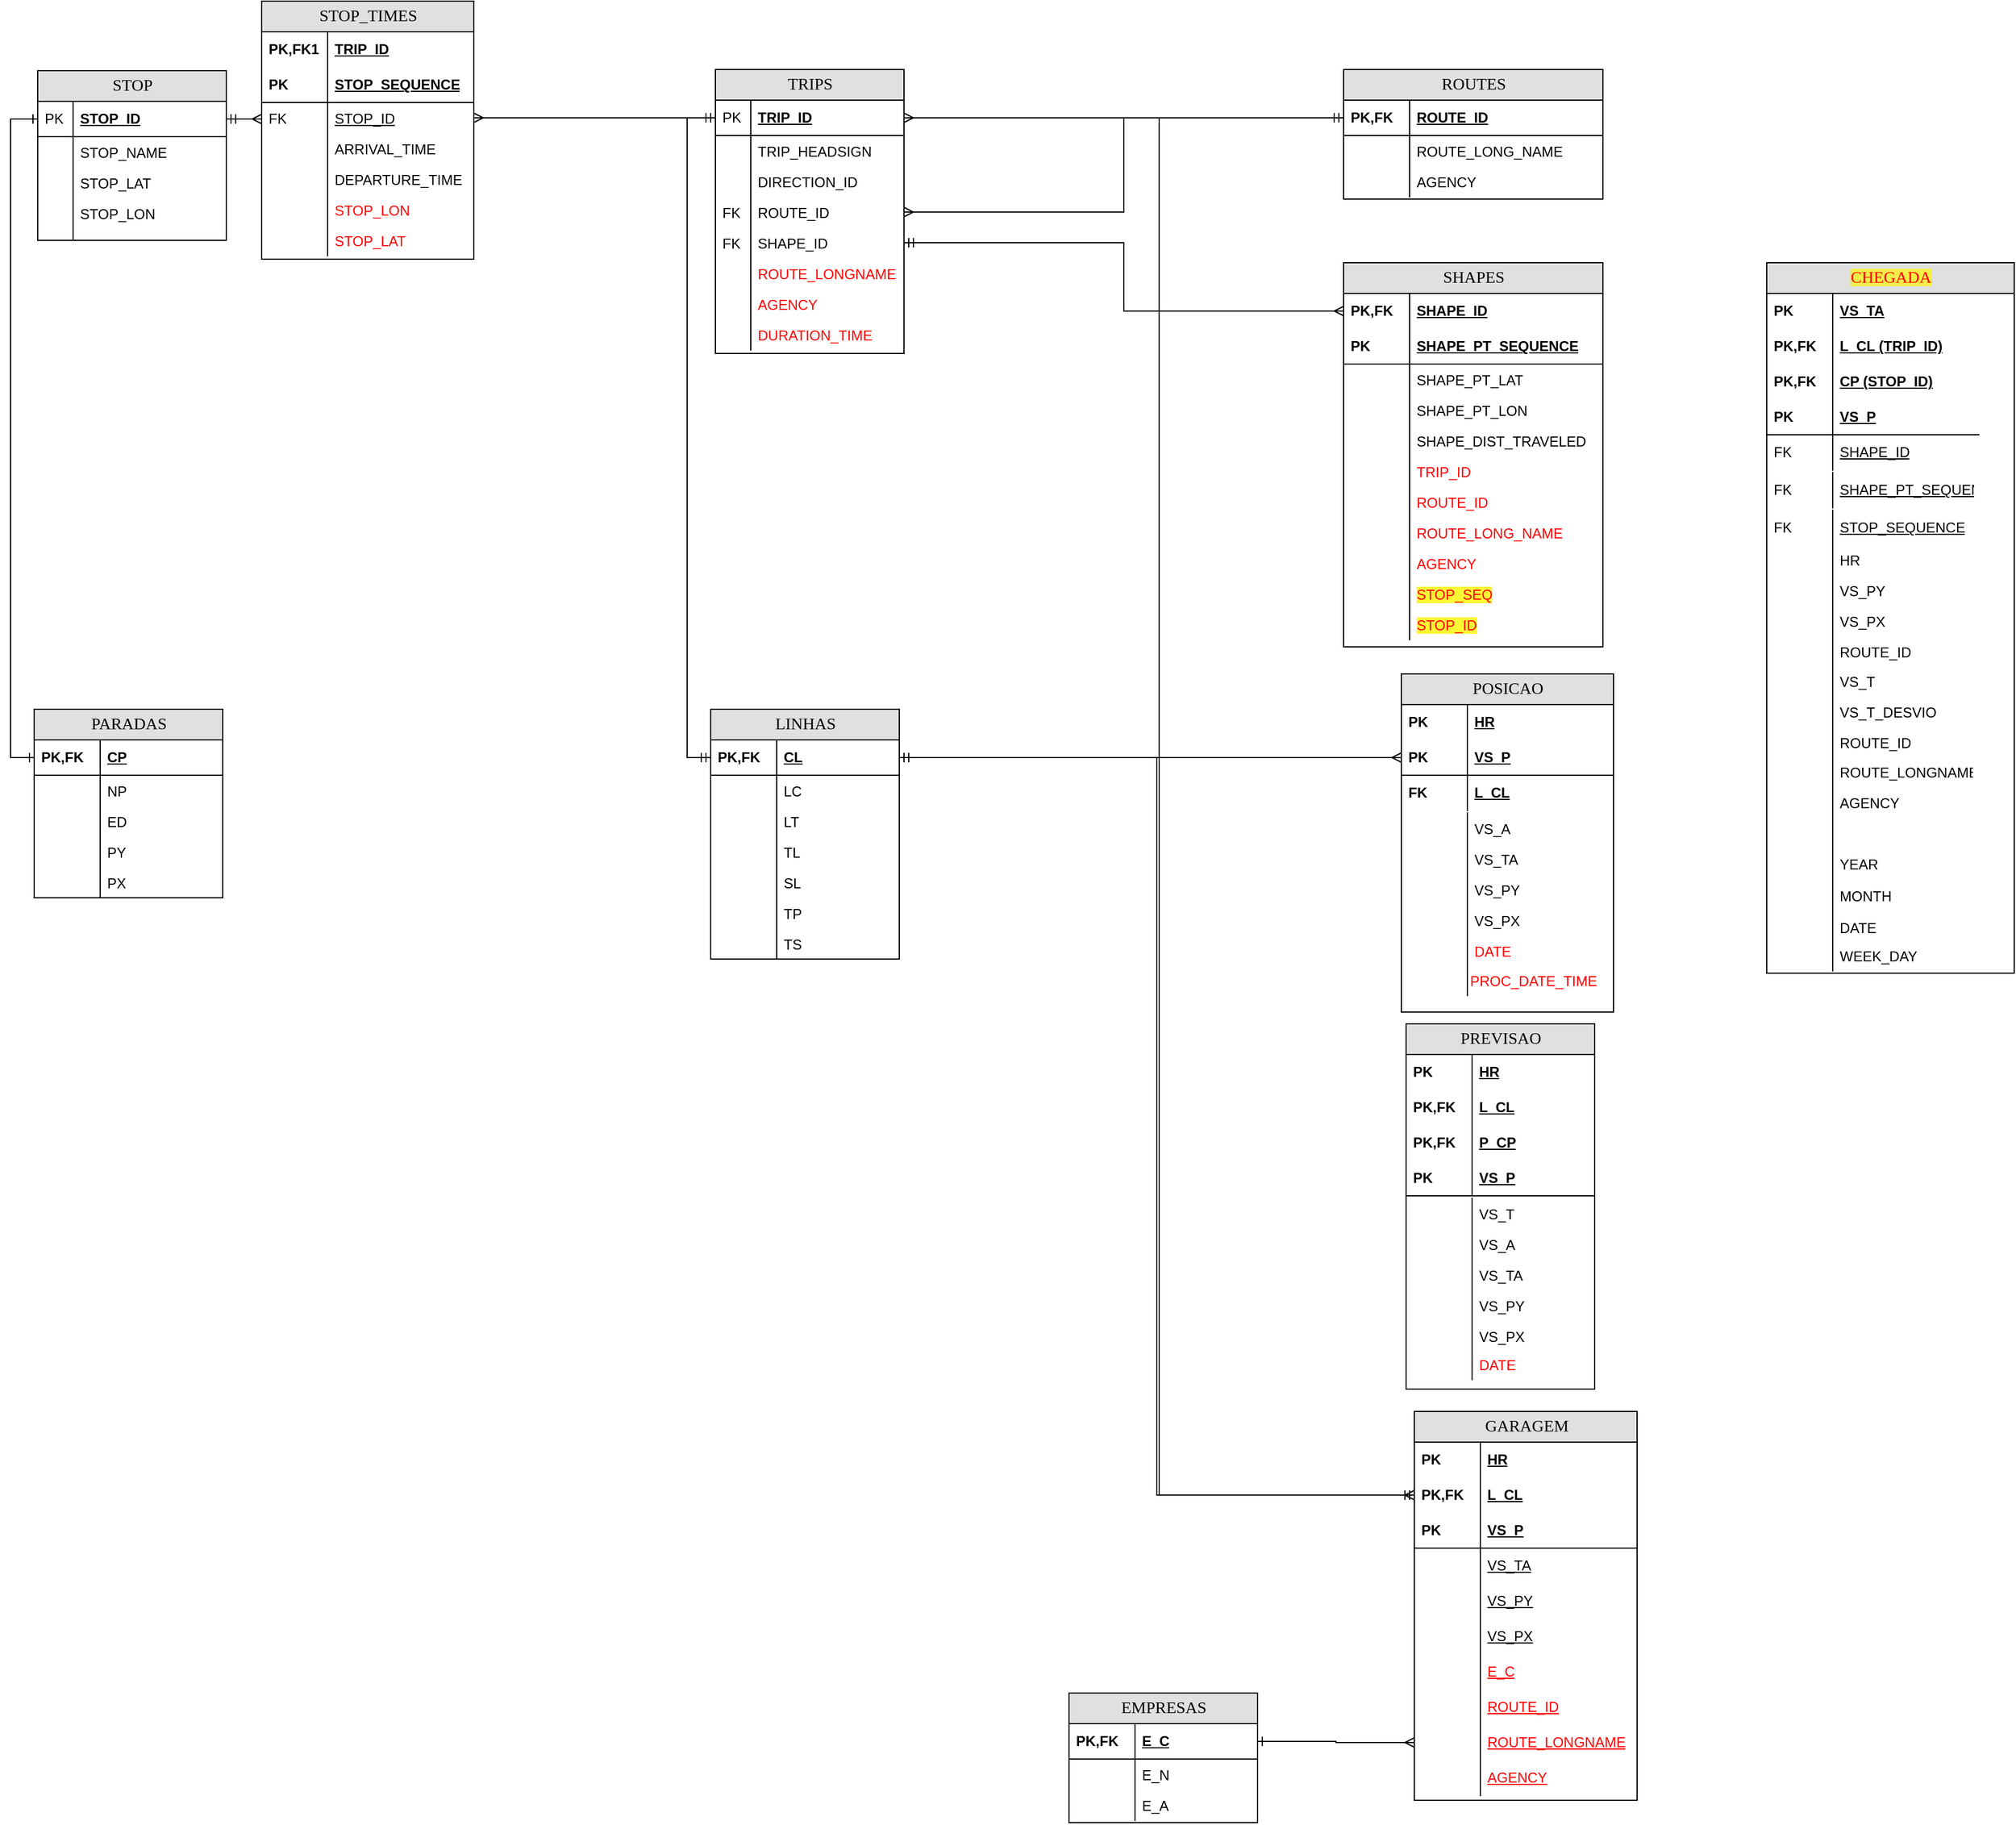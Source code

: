 <mxfile version="26.0.10" pages="2">
  <diagram name="Page-1" id="e56a1550-8fbb-45ad-956c-1786394a9013">
    <mxGraphModel dx="2850" dy="870" grid="1" gridSize="10" guides="1" tooltips="1" connect="1" arrows="1" fold="1" page="1" pageScale="1" pageWidth="1100" pageHeight="850" background="none" math="0" shadow="0">
      <root>
        <mxCell id="0" />
        <mxCell id="1" parent="0" />
        <mxCell id="2e49270ec7c68f3f-1" value="STOP_TIMES" style="swimlane;html=1;fontStyle=0;childLayout=stackLayout;horizontal=1;startSize=26;fillColor=#e0e0e0;horizontalStack=0;resizeParent=1;resizeLast=0;collapsible=1;marginBottom=0;swimlaneFillColor=#ffffff;align=center;rounded=0;shadow=0;comic=0;labelBackgroundColor=none;strokeWidth=1;fontFamily=Verdana;fontSize=14" parent="1" vertex="1">
          <mxGeometry x="-787" y="2" width="180" height="219" as="geometry" />
        </mxCell>
        <mxCell id="2e49270ec7c68f3f-2" value="&lt;span style=&quot;&quot;&gt;TRIP_ID&lt;/span&gt;" style="shape=partialRectangle;top=0;left=0;right=0;bottom=0;html=1;align=left;verticalAlign=middle;fillColor=none;spacingLeft=60;spacingRight=4;whiteSpace=wrap;overflow=hidden;rotatable=0;points=[[0,0.5],[1,0.5]];portConstraint=eastwest;dropTarget=0;fontStyle=5;" parent="2e49270ec7c68f3f-1" vertex="1">
          <mxGeometry y="26" width="180" height="30" as="geometry" />
        </mxCell>
        <mxCell id="2e49270ec7c68f3f-3" value="PK,FK1" style="shape=partialRectangle;fontStyle=1;top=0;left=0;bottom=0;html=1;fillColor=none;align=left;verticalAlign=middle;spacingLeft=4;spacingRight=4;whiteSpace=wrap;overflow=hidden;rotatable=0;points=[];portConstraint=eastwest;part=1;" parent="2e49270ec7c68f3f-2" vertex="1" connectable="0">
          <mxGeometry width="56" height="30" as="geometry" />
        </mxCell>
        <mxCell id="2e49270ec7c68f3f-4" value="STOP_SEQUENCE" style="shape=partialRectangle;top=0;left=0;right=0;bottom=1;html=1;align=left;verticalAlign=middle;fillColor=none;spacingLeft=60;spacingRight=4;whiteSpace=wrap;overflow=hidden;rotatable=0;points=[[0,0.5],[1,0.5]];portConstraint=eastwest;dropTarget=0;fontStyle=5;" parent="2e49270ec7c68f3f-1" vertex="1">
          <mxGeometry y="56" width="180" height="30" as="geometry" />
        </mxCell>
        <mxCell id="2e49270ec7c68f3f-5" value="PK" style="shape=partialRectangle;fontStyle=1;top=0;left=0;bottom=0;html=1;fillColor=none;align=left;verticalAlign=middle;spacingLeft=4;spacingRight=4;whiteSpace=wrap;overflow=hidden;rotatable=0;points=[];portConstraint=eastwest;part=1;" parent="2e49270ec7c68f3f-4" vertex="1" connectable="0">
          <mxGeometry width="56" height="30" as="geometry" />
        </mxCell>
        <mxCell id="2e49270ec7c68f3f-6" value="&lt;span style=&quot;text-decoration-line: underline;&quot;&gt;STOP_ID&lt;/span&gt;" style="shape=partialRectangle;top=0;left=0;right=0;bottom=0;html=1;align=left;verticalAlign=top;fillColor=none;spacingLeft=60;spacingRight=4;whiteSpace=wrap;overflow=hidden;rotatable=0;points=[[0,0.5],[1,0.5]];portConstraint=eastwest;dropTarget=0;fontStyle=0" parent="2e49270ec7c68f3f-1" vertex="1">
          <mxGeometry y="86" width="180" height="26" as="geometry" />
        </mxCell>
        <mxCell id="2e49270ec7c68f3f-7" value="FK" style="shape=partialRectangle;top=0;left=0;bottom=0;html=1;fillColor=none;align=left;verticalAlign=top;spacingLeft=4;spacingRight=4;whiteSpace=wrap;overflow=hidden;rotatable=0;points=[];portConstraint=eastwest;part=1;" parent="2e49270ec7c68f3f-6" vertex="1" connectable="0">
          <mxGeometry width="56" height="26" as="geometry" />
        </mxCell>
        <mxCell id="gMmZtWSlC_1VD8XSPuRi-1" value="ARRIVAL_TIME" style="shape=partialRectangle;top=0;left=0;right=0;bottom=0;html=1;align=left;verticalAlign=top;fillColor=none;spacingLeft=60;spacingRight=4;whiteSpace=wrap;overflow=hidden;rotatable=0;points=[[0,0.5],[1,0.5]];portConstraint=eastwest;dropTarget=0;fontColor=light-dark(#050505, #ededed);" parent="2e49270ec7c68f3f-1" vertex="1">
          <mxGeometry y="112" width="180" height="26" as="geometry" />
        </mxCell>
        <mxCell id="gMmZtWSlC_1VD8XSPuRi-2" value="" style="shape=partialRectangle;top=0;left=0;bottom=0;html=1;fillColor=none;align=left;verticalAlign=top;spacingLeft=4;spacingRight=4;whiteSpace=wrap;overflow=hidden;rotatable=0;points=[];portConstraint=eastwest;part=1;" parent="gMmZtWSlC_1VD8XSPuRi-1" vertex="1" connectable="0">
          <mxGeometry width="56" height="26" as="geometry" />
        </mxCell>
        <mxCell id="gMmZtWSlC_1VD8XSPuRi-3" value="DEPARTURE_TIME" style="shape=partialRectangle;top=0;left=0;right=0;bottom=0;html=1;align=left;verticalAlign=top;fillColor=none;spacingLeft=60;spacingRight=4;whiteSpace=wrap;overflow=hidden;rotatable=0;points=[[0,0.5],[1,0.5]];portConstraint=eastwest;dropTarget=0;fontColor=light-dark(#050505, #ededed);" parent="2e49270ec7c68f3f-1" vertex="1">
          <mxGeometry y="138" width="180" height="26" as="geometry" />
        </mxCell>
        <mxCell id="gMmZtWSlC_1VD8XSPuRi-4" value="" style="shape=partialRectangle;top=0;left=0;bottom=0;html=1;fillColor=none;align=left;verticalAlign=top;spacingLeft=4;spacingRight=4;whiteSpace=wrap;overflow=hidden;rotatable=0;points=[];portConstraint=eastwest;part=1;" parent="gMmZtWSlC_1VD8XSPuRi-3" vertex="1" connectable="0">
          <mxGeometry width="56" height="26" as="geometry" />
        </mxCell>
        <mxCell id="B9gAIROCntXu00mMIVpg-3" value="STOP_LON" style="shape=partialRectangle;top=0;left=0;right=0;bottom=0;html=1;align=left;verticalAlign=top;fillColor=none;spacingLeft=60;spacingRight=4;whiteSpace=wrap;overflow=hidden;rotatable=0;points=[[0,0.5],[1,0.5]];portConstraint=eastwest;dropTarget=0;fontColor=light-dark(#ff0000, #ededed);" vertex="1" parent="2e49270ec7c68f3f-1">
          <mxGeometry y="164" width="180" height="26" as="geometry" />
        </mxCell>
        <mxCell id="B9gAIROCntXu00mMIVpg-4" value="" style="shape=partialRectangle;top=0;left=0;bottom=0;html=1;fillColor=none;align=left;verticalAlign=top;spacingLeft=4;spacingRight=4;whiteSpace=wrap;overflow=hidden;rotatable=0;points=[];portConstraint=eastwest;part=1;" vertex="1" connectable="0" parent="B9gAIROCntXu00mMIVpg-3">
          <mxGeometry width="56" height="26" as="geometry" />
        </mxCell>
        <mxCell id="B9gAIROCntXu00mMIVpg-5" value="STOP_LAT" style="shape=partialRectangle;top=0;left=0;right=0;bottom=0;html=1;align=left;verticalAlign=top;fillColor=none;spacingLeft=60;spacingRight=4;whiteSpace=wrap;overflow=hidden;rotatable=0;points=[[0,0.5],[1,0.5]];portConstraint=eastwest;dropTarget=0;fontColor=light-dark(#ff0000, #ededed);" vertex="1" parent="2e49270ec7c68f3f-1">
          <mxGeometry y="190" width="180" height="26" as="geometry" />
        </mxCell>
        <mxCell id="B9gAIROCntXu00mMIVpg-6" value="" style="shape=partialRectangle;top=0;left=0;bottom=0;html=1;fillColor=none;align=left;verticalAlign=top;spacingLeft=4;spacingRight=4;whiteSpace=wrap;overflow=hidden;rotatable=0;points=[];portConstraint=eastwest;part=1;" vertex="1" connectable="0" parent="B9gAIROCntXu00mMIVpg-5">
          <mxGeometry width="56" height="26" as="geometry" />
        </mxCell>
        <mxCell id="2e49270ec7c68f3f-8" value="TRIPS" style="swimlane;html=1;fontStyle=0;childLayout=stackLayout;horizontal=1;startSize=26;fillColor=#e0e0e0;horizontalStack=0;resizeParent=1;resizeLast=0;collapsible=1;marginBottom=0;swimlaneFillColor=#ffffff;align=center;rounded=0;shadow=0;comic=0;labelBackgroundColor=none;strokeWidth=1;fontFamily=Verdana;fontSize=14;swimlaneLine=1;" parent="1" vertex="1">
          <mxGeometry x="-402" y="60" width="160" height="241" as="geometry" />
        </mxCell>
        <mxCell id="2e49270ec7c68f3f-9" value="TRIP_ID" style="shape=partialRectangle;top=0;left=0;right=0;bottom=1;html=1;align=left;verticalAlign=middle;fillColor=none;spacingLeft=34;spacingRight=4;whiteSpace=wrap;overflow=hidden;rotatable=0;points=[[0,0.5],[1,0.5]];portConstraint=eastwest;dropTarget=0;fontStyle=5;" parent="2e49270ec7c68f3f-8" vertex="1">
          <mxGeometry y="26" width="160" height="30" as="geometry" />
        </mxCell>
        <mxCell id="2e49270ec7c68f3f-10" value="PK" style="shape=partialRectangle;top=0;left=0;bottom=0;html=1;fillColor=none;align=left;verticalAlign=middle;spacingLeft=4;spacingRight=4;whiteSpace=wrap;overflow=hidden;rotatable=0;points=[];portConstraint=eastwest;part=1;" parent="2e49270ec7c68f3f-9" vertex="1" connectable="0">
          <mxGeometry width="30" height="30" as="geometry" />
        </mxCell>
        <mxCell id="2e49270ec7c68f3f-11" value="TRIP_HEADSIGN" style="shape=partialRectangle;top=0;left=0;right=0;bottom=0;html=1;align=left;verticalAlign=top;fillColor=none;spacingLeft=34;spacingRight=4;whiteSpace=wrap;overflow=hidden;rotatable=0;points=[[0,0.5],[1,0.5]];portConstraint=eastwest;dropTarget=0;" parent="2e49270ec7c68f3f-8" vertex="1">
          <mxGeometry y="56" width="160" height="26" as="geometry" />
        </mxCell>
        <mxCell id="2e49270ec7c68f3f-12" value="" style="shape=partialRectangle;top=0;left=0;bottom=0;html=1;fillColor=none;align=left;verticalAlign=top;spacingLeft=4;spacingRight=4;whiteSpace=wrap;overflow=hidden;rotatable=0;points=[];portConstraint=eastwest;part=1;" parent="2e49270ec7c68f3f-11" vertex="1" connectable="0">
          <mxGeometry width="30" height="26" as="geometry" />
        </mxCell>
        <mxCell id="2e49270ec7c68f3f-13" value="DIRECTION_ID" style="shape=partialRectangle;top=0;left=0;right=0;bottom=0;html=1;align=left;verticalAlign=top;fillColor=none;spacingLeft=34;spacingRight=4;whiteSpace=wrap;overflow=hidden;rotatable=0;points=[[0,0.5],[1,0.5]];portConstraint=eastwest;dropTarget=0;" parent="2e49270ec7c68f3f-8" vertex="1">
          <mxGeometry y="82" width="160" height="26" as="geometry" />
        </mxCell>
        <mxCell id="2e49270ec7c68f3f-14" value="" style="shape=partialRectangle;top=0;left=0;bottom=0;html=1;fillColor=none;align=left;verticalAlign=top;spacingLeft=4;spacingRight=4;whiteSpace=wrap;overflow=hidden;rotatable=0;points=[];portConstraint=eastwest;part=1;" parent="2e49270ec7c68f3f-13" vertex="1" connectable="0">
          <mxGeometry width="30" height="26" as="geometry" />
        </mxCell>
        <mxCell id="2e49270ec7c68f3f-15" value="ROUTE_ID" style="shape=partialRectangle;top=0;left=0;right=0;bottom=0;html=1;align=left;verticalAlign=top;fillColor=none;spacingLeft=34;spacingRight=4;whiteSpace=wrap;overflow=hidden;rotatable=0;points=[[0,0.5],[1,0.5]];portConstraint=eastwest;dropTarget=0;" parent="2e49270ec7c68f3f-8" vertex="1">
          <mxGeometry y="108" width="160" height="26" as="geometry" />
        </mxCell>
        <mxCell id="2e49270ec7c68f3f-16" value="FK" style="shape=partialRectangle;top=0;left=0;bottom=0;html=1;fillColor=none;align=left;verticalAlign=top;spacingLeft=4;spacingRight=4;whiteSpace=wrap;overflow=hidden;rotatable=0;points=[];portConstraint=eastwest;part=1;" parent="2e49270ec7c68f3f-15" vertex="1" connectable="0">
          <mxGeometry width="30" height="26" as="geometry" />
        </mxCell>
        <mxCell id="kaEDbUdI_1ORvm001Zr--11" value="SHAPE_ID" style="shape=partialRectangle;top=0;left=0;right=0;bottom=0;html=1;align=left;verticalAlign=top;fillColor=none;spacingLeft=34;spacingRight=4;whiteSpace=wrap;overflow=hidden;rotatable=0;points=[[0,0.5],[1,0.5]];portConstraint=eastwest;dropTarget=0;" parent="2e49270ec7c68f3f-8" vertex="1">
          <mxGeometry y="134" width="160" height="26" as="geometry" />
        </mxCell>
        <mxCell id="kaEDbUdI_1ORvm001Zr--12" value="FK" style="shape=partialRectangle;top=0;left=0;bottom=0;html=1;fillColor=none;align=left;verticalAlign=top;spacingLeft=4;spacingRight=4;whiteSpace=wrap;overflow=hidden;rotatable=0;points=[];portConstraint=eastwest;part=1;" parent="kaEDbUdI_1ORvm001Zr--11" vertex="1" connectable="0">
          <mxGeometry width="30" height="26" as="geometry" />
        </mxCell>
        <mxCell id="kaEDbUdI_1ORvm001Zr--151" value="ROUTE_LONGNAME" style="shape=partialRectangle;top=0;left=0;right=0;bottom=0;html=1;align=left;verticalAlign=top;fillColor=none;spacingLeft=34;spacingRight=4;whiteSpace=wrap;overflow=hidden;rotatable=0;points=[[0,0.5],[1,0.5]];portConstraint=eastwest;dropTarget=0;fontColor=light-dark(#ff0000, #ededed);" parent="2e49270ec7c68f3f-8" vertex="1">
          <mxGeometry y="160" width="160" height="26" as="geometry" />
        </mxCell>
        <mxCell id="kaEDbUdI_1ORvm001Zr--152" value="" style="shape=partialRectangle;top=0;left=0;bottom=0;html=1;fillColor=none;align=left;verticalAlign=top;spacingLeft=4;spacingRight=4;whiteSpace=wrap;overflow=hidden;rotatable=0;points=[];portConstraint=eastwest;part=1;" parent="kaEDbUdI_1ORvm001Zr--151" vertex="1" connectable="0">
          <mxGeometry width="30" height="26" as="geometry" />
        </mxCell>
        <mxCell id="kaEDbUdI_1ORvm001Zr--202" value="AGENCY" style="shape=partialRectangle;top=0;left=0;right=0;bottom=0;html=1;align=left;verticalAlign=top;fillColor=none;spacingLeft=34;spacingRight=4;whiteSpace=wrap;overflow=hidden;rotatable=0;points=[[0,0.5],[1,0.5]];portConstraint=eastwest;dropTarget=0;fontColor=light-dark(#ff0000, #ededed);" parent="2e49270ec7c68f3f-8" vertex="1">
          <mxGeometry y="186" width="160" height="26" as="geometry" />
        </mxCell>
        <mxCell id="kaEDbUdI_1ORvm001Zr--203" value="" style="shape=partialRectangle;top=0;left=0;bottom=0;html=1;fillColor=none;align=left;verticalAlign=top;spacingLeft=4;spacingRight=4;whiteSpace=wrap;overflow=hidden;rotatable=0;points=[];portConstraint=eastwest;part=1;" parent="kaEDbUdI_1ORvm001Zr--202" vertex="1" connectable="0">
          <mxGeometry width="30" height="26" as="geometry" />
        </mxCell>
        <mxCell id="B9gAIROCntXu00mMIVpg-1" value="DURATION_TIME" style="shape=partialRectangle;top=0;left=0;right=0;bottom=0;html=1;align=left;verticalAlign=top;fillColor=none;spacingLeft=34;spacingRight=4;whiteSpace=wrap;overflow=hidden;rotatable=0;points=[[0,0.5],[1,0.5]];portConstraint=eastwest;dropTarget=0;fontColor=light-dark(#ff0000, #ededed);" vertex="1" parent="2e49270ec7c68f3f-8">
          <mxGeometry y="212" width="160" height="26" as="geometry" />
        </mxCell>
        <mxCell id="B9gAIROCntXu00mMIVpg-2" value="" style="shape=partialRectangle;top=0;left=0;bottom=0;html=1;fillColor=none;align=left;verticalAlign=top;spacingLeft=4;spacingRight=4;whiteSpace=wrap;overflow=hidden;rotatable=0;points=[];portConstraint=eastwest;part=1;" vertex="1" connectable="0" parent="B9gAIROCntXu00mMIVpg-1">
          <mxGeometry width="30" height="26" as="geometry" />
        </mxCell>
        <mxCell id="2e49270ec7c68f3f-41" value="ROUTES" style="swimlane;html=1;fontStyle=0;childLayout=stackLayout;horizontal=1;startSize=26;fillColor=#e0e0e0;horizontalStack=0;resizeParent=1;resizeLast=0;collapsible=1;marginBottom=0;swimlaneFillColor=#ffffff;align=center;rounded=0;shadow=0;comic=0;labelBackgroundColor=none;strokeWidth=1;fontFamily=Verdana;fontSize=14" parent="1" vertex="1">
          <mxGeometry x="131" y="60" width="220" height="110" as="geometry" />
        </mxCell>
        <mxCell id="2e49270ec7c68f3f-44" value="ROUTE_ID" style="shape=partialRectangle;top=0;left=0;right=0;bottom=1;html=1;align=left;verticalAlign=middle;fillColor=none;spacingLeft=60;spacingRight=4;whiteSpace=wrap;overflow=hidden;rotatable=0;points=[[0,0.5],[1,0.5]];portConstraint=eastwest;dropTarget=0;fontStyle=5;" parent="2e49270ec7c68f3f-41" vertex="1">
          <mxGeometry y="26" width="220" height="30" as="geometry" />
        </mxCell>
        <mxCell id="2e49270ec7c68f3f-45" value="PK,FK" style="shape=partialRectangle;fontStyle=1;top=0;left=0;bottom=0;html=1;fillColor=none;align=left;verticalAlign=middle;spacingLeft=4;spacingRight=4;whiteSpace=wrap;overflow=hidden;rotatable=0;points=[];portConstraint=eastwest;part=1;" parent="2e49270ec7c68f3f-44" vertex="1" connectable="0">
          <mxGeometry width="56" height="30" as="geometry" />
        </mxCell>
        <mxCell id="2e49270ec7c68f3f-46" value="ROUTE_LONG_NAME" style="shape=partialRectangle;top=0;left=0;right=0;bottom=0;html=1;align=left;verticalAlign=top;fillColor=none;spacingLeft=60;spacingRight=4;whiteSpace=wrap;overflow=hidden;rotatable=0;points=[[0,0.5],[1,0.5]];portConstraint=eastwest;dropTarget=0;" parent="2e49270ec7c68f3f-41" vertex="1">
          <mxGeometry y="56" width="220" height="26" as="geometry" />
        </mxCell>
        <mxCell id="2e49270ec7c68f3f-47" value="" style="shape=partialRectangle;top=0;left=0;bottom=0;html=1;fillColor=none;align=left;verticalAlign=top;spacingLeft=4;spacingRight=4;whiteSpace=wrap;overflow=hidden;rotatable=0;points=[];portConstraint=eastwest;part=1;" parent="2e49270ec7c68f3f-46" vertex="1" connectable="0">
          <mxGeometry width="56" height="26" as="geometry" />
        </mxCell>
        <mxCell id="kaEDbUdI_1ORvm001Zr--200" value="AGENCY" style="shape=partialRectangle;top=0;left=0;right=0;bottom=0;html=1;align=left;verticalAlign=top;fillColor=none;spacingLeft=60;spacingRight=4;whiteSpace=wrap;overflow=hidden;rotatable=0;points=[[0,0.5],[1,0.5]];portConstraint=eastwest;dropTarget=0;" parent="2e49270ec7c68f3f-41" vertex="1">
          <mxGeometry y="82" width="220" height="26" as="geometry" />
        </mxCell>
        <mxCell id="kaEDbUdI_1ORvm001Zr--201" value="" style="shape=partialRectangle;top=0;left=0;bottom=0;html=1;fillColor=none;align=left;verticalAlign=top;spacingLeft=4;spacingRight=4;whiteSpace=wrap;overflow=hidden;rotatable=0;points=[];portConstraint=eastwest;part=1;" parent="kaEDbUdI_1ORvm001Zr--200" vertex="1" connectable="0">
          <mxGeometry width="56" height="26" as="geometry" />
        </mxCell>
        <mxCell id="2e49270ec7c68f3f-48" value="LINHAS" style="swimlane;html=1;fontStyle=0;childLayout=stackLayout;horizontal=1;startSize=26;fillColor=#e0e0e0;horizontalStack=0;resizeParent=1;resizeLast=0;collapsible=1;marginBottom=0;swimlaneFillColor=#ffffff;align=center;rounded=0;shadow=0;comic=0;labelBackgroundColor=none;strokeWidth=1;fontFamily=Verdana;fontSize=14" parent="1" vertex="1">
          <mxGeometry x="-406" y="603" width="160" height="212" as="geometry" />
        </mxCell>
        <mxCell id="2e49270ec7c68f3f-51" value="CL" style="shape=partialRectangle;top=0;left=0;right=0;bottom=1;html=1;align=left;verticalAlign=middle;fillColor=none;spacingLeft=60;spacingRight=4;whiteSpace=wrap;overflow=hidden;rotatable=0;points=[[0,0.5],[1,0.5]];portConstraint=eastwest;dropTarget=0;fontStyle=5;" parent="2e49270ec7c68f3f-48" vertex="1">
          <mxGeometry y="26" width="160" height="30" as="geometry" />
        </mxCell>
        <mxCell id="2e49270ec7c68f3f-52" value="PK,FK" style="shape=partialRectangle;fontStyle=1;top=0;left=0;bottom=0;html=1;fillColor=none;align=left;verticalAlign=middle;spacingLeft=4;spacingRight=4;whiteSpace=wrap;overflow=hidden;rotatable=0;points=[];portConstraint=eastwest;part=1;" parent="2e49270ec7c68f3f-51" vertex="1" connectable="0">
          <mxGeometry width="56" height="30" as="geometry" />
        </mxCell>
        <mxCell id="2e49270ec7c68f3f-53" value="LC" style="shape=partialRectangle;top=0;left=0;right=0;bottom=0;html=1;align=left;verticalAlign=top;fillColor=none;spacingLeft=60;spacingRight=4;whiteSpace=wrap;overflow=hidden;rotatable=0;points=[[0,0.5],[1,0.5]];portConstraint=eastwest;dropTarget=0;" parent="2e49270ec7c68f3f-48" vertex="1">
          <mxGeometry y="56" width="160" height="26" as="geometry" />
        </mxCell>
        <mxCell id="2e49270ec7c68f3f-54" value="" style="shape=partialRectangle;top=0;left=0;bottom=0;html=1;fillColor=none;align=left;verticalAlign=top;spacingLeft=4;spacingRight=4;whiteSpace=wrap;overflow=hidden;rotatable=0;points=[];portConstraint=eastwest;part=1;" parent="2e49270ec7c68f3f-53" vertex="1" connectable="0">
          <mxGeometry width="56" height="26" as="geometry" />
        </mxCell>
        <mxCell id="kaEDbUdI_1ORvm001Zr--22" value="LT" style="shape=partialRectangle;top=0;left=0;right=0;bottom=0;html=1;align=left;verticalAlign=top;fillColor=none;spacingLeft=60;spacingRight=4;whiteSpace=wrap;overflow=hidden;rotatable=0;points=[[0,0.5],[1,0.5]];portConstraint=eastwest;dropTarget=0;" parent="2e49270ec7c68f3f-48" vertex="1">
          <mxGeometry y="82" width="160" height="26" as="geometry" />
        </mxCell>
        <mxCell id="kaEDbUdI_1ORvm001Zr--23" value="" style="shape=partialRectangle;top=0;left=0;bottom=0;html=1;fillColor=none;align=left;verticalAlign=top;spacingLeft=4;spacingRight=4;whiteSpace=wrap;overflow=hidden;rotatable=0;points=[];portConstraint=eastwest;part=1;" parent="kaEDbUdI_1ORvm001Zr--22" vertex="1" connectable="0">
          <mxGeometry width="56" height="26" as="geometry" />
        </mxCell>
        <mxCell id="kaEDbUdI_1ORvm001Zr--24" value="TL" style="shape=partialRectangle;top=0;left=0;right=0;bottom=0;html=1;align=left;verticalAlign=top;fillColor=none;spacingLeft=60;spacingRight=4;whiteSpace=wrap;overflow=hidden;rotatable=0;points=[[0,0.5],[1,0.5]];portConstraint=eastwest;dropTarget=0;" parent="2e49270ec7c68f3f-48" vertex="1">
          <mxGeometry y="108" width="160" height="26" as="geometry" />
        </mxCell>
        <mxCell id="kaEDbUdI_1ORvm001Zr--25" value="" style="shape=partialRectangle;top=0;left=0;bottom=0;html=1;fillColor=none;align=left;verticalAlign=top;spacingLeft=4;spacingRight=4;whiteSpace=wrap;overflow=hidden;rotatable=0;points=[];portConstraint=eastwest;part=1;" parent="kaEDbUdI_1ORvm001Zr--24" vertex="1" connectable="0">
          <mxGeometry width="56" height="26" as="geometry" />
        </mxCell>
        <mxCell id="kaEDbUdI_1ORvm001Zr--27" value="SL" style="shape=partialRectangle;top=0;left=0;right=0;bottom=0;html=1;align=left;verticalAlign=top;fillColor=none;spacingLeft=60;spacingRight=4;whiteSpace=wrap;overflow=hidden;rotatable=0;points=[[0,0.5],[1,0.5]];portConstraint=eastwest;dropTarget=0;" parent="2e49270ec7c68f3f-48" vertex="1">
          <mxGeometry y="134" width="160" height="26" as="geometry" />
        </mxCell>
        <mxCell id="kaEDbUdI_1ORvm001Zr--28" value="" style="shape=partialRectangle;top=0;left=0;bottom=0;html=1;fillColor=none;align=left;verticalAlign=top;spacingLeft=4;spacingRight=4;whiteSpace=wrap;overflow=hidden;rotatable=0;points=[];portConstraint=eastwest;part=1;" parent="kaEDbUdI_1ORvm001Zr--27" vertex="1" connectable="0">
          <mxGeometry width="56" height="26" as="geometry" />
        </mxCell>
        <mxCell id="kaEDbUdI_1ORvm001Zr--29" value="TP" style="shape=partialRectangle;top=0;left=0;right=0;bottom=0;html=1;align=left;verticalAlign=top;fillColor=none;spacingLeft=60;spacingRight=4;whiteSpace=wrap;overflow=hidden;rotatable=0;points=[[0,0.5],[1,0.5]];portConstraint=eastwest;dropTarget=0;" parent="2e49270ec7c68f3f-48" vertex="1">
          <mxGeometry y="160" width="160" height="26" as="geometry" />
        </mxCell>
        <mxCell id="kaEDbUdI_1ORvm001Zr--30" value="" style="shape=partialRectangle;top=0;left=0;bottom=0;html=1;fillColor=none;align=left;verticalAlign=top;spacingLeft=4;spacingRight=4;whiteSpace=wrap;overflow=hidden;rotatable=0;points=[];portConstraint=eastwest;part=1;" parent="kaEDbUdI_1ORvm001Zr--29" vertex="1" connectable="0">
          <mxGeometry width="56" height="26" as="geometry" />
        </mxCell>
        <mxCell id="kaEDbUdI_1ORvm001Zr--31" value="TS" style="shape=partialRectangle;top=0;left=0;right=0;bottom=0;html=1;align=left;verticalAlign=top;fillColor=none;spacingLeft=60;spacingRight=4;whiteSpace=wrap;overflow=hidden;rotatable=0;points=[[0,0.5],[1,0.5]];portConstraint=eastwest;dropTarget=0;" parent="2e49270ec7c68f3f-48" vertex="1">
          <mxGeometry y="186" width="160" height="26" as="geometry" />
        </mxCell>
        <mxCell id="kaEDbUdI_1ORvm001Zr--32" value="" style="shape=partialRectangle;top=0;left=0;bottom=0;html=1;fillColor=none;align=left;verticalAlign=top;spacingLeft=4;spacingRight=4;whiteSpace=wrap;overflow=hidden;rotatable=0;points=[];portConstraint=eastwest;part=1;" parent="kaEDbUdI_1ORvm001Zr--31" vertex="1" connectable="0">
          <mxGeometry width="56" height="26" as="geometry" />
        </mxCell>
        <mxCell id="2e49270ec7c68f3f-64" value="SHAPES" style="swimlane;html=1;fontStyle=0;childLayout=stackLayout;horizontal=1;startSize=26;fillColor=#e0e0e0;horizontalStack=0;resizeParent=1;resizeLast=0;collapsible=1;marginBottom=0;swimlaneFillColor=#ffffff;align=center;rounded=0;shadow=0;comic=0;labelBackgroundColor=none;strokeWidth=1;fontFamily=Verdana;fontSize=14" parent="1" vertex="1">
          <mxGeometry x="131" y="224" width="220" height="326" as="geometry" />
        </mxCell>
        <mxCell id="2e49270ec7c68f3f-65" value="SHAPE_ID" style="shape=partialRectangle;top=0;left=0;right=0;bottom=0;html=1;align=left;verticalAlign=middle;fillColor=none;spacingLeft=60;spacingRight=4;whiteSpace=wrap;overflow=hidden;rotatable=0;points=[[0,0.5],[1,0.5]];portConstraint=eastwest;dropTarget=0;fontStyle=5;" parent="2e49270ec7c68f3f-64" vertex="1">
          <mxGeometry y="26" width="220" height="30" as="geometry" />
        </mxCell>
        <mxCell id="2e49270ec7c68f3f-66" value="PK,FK" style="shape=partialRectangle;fontStyle=1;top=0;left=0;bottom=0;html=1;fillColor=none;align=left;verticalAlign=middle;spacingLeft=4;spacingRight=4;whiteSpace=wrap;overflow=hidden;rotatable=0;points=[];portConstraint=eastwest;part=1;" parent="2e49270ec7c68f3f-65" vertex="1" connectable="0">
          <mxGeometry width="56" height="30" as="geometry" />
        </mxCell>
        <mxCell id="2e49270ec7c68f3f-67" value="SHAPE_PT_SEQUENCE" style="shape=partialRectangle;top=0;left=0;right=0;bottom=1;html=1;align=left;verticalAlign=middle;fillColor=none;spacingLeft=60;spacingRight=4;whiteSpace=wrap;overflow=hidden;rotatable=0;points=[[0,0.5],[1,0.5]];portConstraint=eastwest;dropTarget=0;fontStyle=5;" parent="2e49270ec7c68f3f-64" vertex="1">
          <mxGeometry y="56" width="220" height="30" as="geometry" />
        </mxCell>
        <mxCell id="2e49270ec7c68f3f-68" value="PK" style="shape=partialRectangle;fontStyle=1;top=0;left=0;bottom=0;html=1;fillColor=none;align=left;verticalAlign=middle;spacingLeft=4;spacingRight=4;whiteSpace=wrap;overflow=hidden;rotatable=0;points=[];portConstraint=eastwest;part=1;" parent="2e49270ec7c68f3f-67" vertex="1" connectable="0">
          <mxGeometry width="56" height="30" as="geometry" />
        </mxCell>
        <mxCell id="2e49270ec7c68f3f-69" value="SHAPE_PT_LAT" style="shape=partialRectangle;top=0;left=0;right=0;bottom=0;html=1;align=left;verticalAlign=top;fillColor=none;spacingLeft=60;spacingRight=4;whiteSpace=wrap;overflow=hidden;rotatable=0;points=[[0,0.5],[1,0.5]];portConstraint=eastwest;dropTarget=0;" parent="2e49270ec7c68f3f-64" vertex="1">
          <mxGeometry y="86" width="220" height="26" as="geometry" />
        </mxCell>
        <mxCell id="2e49270ec7c68f3f-70" value="" style="shape=partialRectangle;top=0;left=0;bottom=0;html=1;fillColor=none;align=left;verticalAlign=top;spacingLeft=4;spacingRight=4;whiteSpace=wrap;overflow=hidden;rotatable=0;points=[];portConstraint=eastwest;part=1;" parent="2e49270ec7c68f3f-69" vertex="1" connectable="0">
          <mxGeometry width="56" height="26" as="geometry" />
        </mxCell>
        <mxCell id="kaEDbUdI_1ORvm001Zr--110" value="SHAPE_PT_LON" style="shape=partialRectangle;top=0;left=0;right=0;bottom=0;html=1;align=left;verticalAlign=top;fillColor=none;spacingLeft=60;spacingRight=4;whiteSpace=wrap;overflow=hidden;rotatable=0;points=[[0,0.5],[1,0.5]];portConstraint=eastwest;dropTarget=0;" parent="2e49270ec7c68f3f-64" vertex="1">
          <mxGeometry y="112" width="220" height="26" as="geometry" />
        </mxCell>
        <mxCell id="kaEDbUdI_1ORvm001Zr--111" value="" style="shape=partialRectangle;top=0;left=0;bottom=0;html=1;fillColor=none;align=left;verticalAlign=top;spacingLeft=4;spacingRight=4;whiteSpace=wrap;overflow=hidden;rotatable=0;points=[];portConstraint=eastwest;part=1;" parent="kaEDbUdI_1ORvm001Zr--110" vertex="1" connectable="0">
          <mxGeometry width="56" height="26" as="geometry" />
        </mxCell>
        <mxCell id="kaEDbUdI_1ORvm001Zr--112" value="SHAPE_DIST_TRAVELED" style="shape=partialRectangle;top=0;left=0;right=0;bottom=0;html=1;align=left;verticalAlign=top;fillColor=none;spacingLeft=60;spacingRight=4;whiteSpace=wrap;overflow=hidden;rotatable=0;points=[[0,0.5],[1,0.5]];portConstraint=eastwest;dropTarget=0;" parent="2e49270ec7c68f3f-64" vertex="1">
          <mxGeometry y="138" width="220" height="26" as="geometry" />
        </mxCell>
        <mxCell id="kaEDbUdI_1ORvm001Zr--113" value="" style="shape=partialRectangle;top=0;left=0;bottom=0;html=1;fillColor=none;align=left;verticalAlign=top;spacingLeft=4;spacingRight=4;whiteSpace=wrap;overflow=hidden;rotatable=0;points=[];portConstraint=eastwest;part=1;" parent="kaEDbUdI_1ORvm001Zr--112" vertex="1" connectable="0">
          <mxGeometry width="56" height="26" as="geometry" />
        </mxCell>
        <mxCell id="kaEDbUdI_1ORvm001Zr--20" value="TRIP_ID" style="shape=partialRectangle;top=0;left=0;right=0;bottom=0;html=1;align=left;verticalAlign=top;fillColor=none;spacingLeft=60;spacingRight=4;whiteSpace=wrap;overflow=hidden;rotatable=0;points=[[0,0.5],[1,0.5]];portConstraint=eastwest;dropTarget=0;fontColor=light-dark(#ff0000, #ededed);" parent="2e49270ec7c68f3f-64" vertex="1">
          <mxGeometry y="164" width="220" height="26" as="geometry" />
        </mxCell>
        <mxCell id="kaEDbUdI_1ORvm001Zr--21" value="" style="shape=partialRectangle;top=0;left=0;bottom=0;html=1;fillColor=none;align=left;verticalAlign=top;spacingLeft=4;spacingRight=4;whiteSpace=wrap;overflow=hidden;rotatable=0;points=[];portConstraint=eastwest;part=1;" parent="kaEDbUdI_1ORvm001Zr--20" vertex="1" connectable="0">
          <mxGeometry width="56" height="26" as="geometry" />
        </mxCell>
        <mxCell id="kaEDbUdI_1ORvm001Zr--114" value="ROUTE_ID" style="shape=partialRectangle;top=0;left=0;right=0;bottom=0;html=1;align=left;verticalAlign=top;fillColor=none;spacingLeft=60;spacingRight=4;whiteSpace=wrap;overflow=hidden;rotatable=0;points=[[0,0.5],[1,0.5]];portConstraint=eastwest;dropTarget=0;fontColor=light-dark(#ff0000, #ededed);" parent="2e49270ec7c68f3f-64" vertex="1">
          <mxGeometry y="190" width="220" height="26" as="geometry" />
        </mxCell>
        <mxCell id="kaEDbUdI_1ORvm001Zr--115" value="" style="shape=partialRectangle;top=0;left=0;bottom=0;html=1;fillColor=none;align=left;verticalAlign=top;spacingLeft=4;spacingRight=4;whiteSpace=wrap;overflow=hidden;rotatable=0;points=[];portConstraint=eastwest;part=1;" parent="kaEDbUdI_1ORvm001Zr--114" vertex="1" connectable="0">
          <mxGeometry width="56" height="26" as="geometry" />
        </mxCell>
        <mxCell id="kaEDbUdI_1ORvm001Zr--137" value="ROUTE_LONG_NAME" style="shape=partialRectangle;top=0;left=0;right=0;bottom=0;html=1;align=left;verticalAlign=top;fillColor=none;spacingLeft=60;spacingRight=4;whiteSpace=wrap;overflow=hidden;rotatable=0;points=[[0,0.5],[1,0.5]];portConstraint=eastwest;dropTarget=0;fontColor=light-dark(#ff0000, #ededed);" parent="2e49270ec7c68f3f-64" vertex="1">
          <mxGeometry y="216" width="220" height="26" as="geometry" />
        </mxCell>
        <mxCell id="kaEDbUdI_1ORvm001Zr--138" value="" style="shape=partialRectangle;top=0;left=0;bottom=0;html=1;fillColor=none;align=left;verticalAlign=top;spacingLeft=4;spacingRight=4;whiteSpace=wrap;overflow=hidden;rotatable=0;points=[];portConstraint=eastwest;part=1;" parent="kaEDbUdI_1ORvm001Zr--137" vertex="1" connectable="0">
          <mxGeometry width="56" height="26" as="geometry" />
        </mxCell>
        <mxCell id="kaEDbUdI_1ORvm001Zr--153" value="AGENCY" style="shape=partialRectangle;top=0;left=0;right=0;bottom=0;html=1;align=left;verticalAlign=top;fillColor=none;spacingLeft=60;spacingRight=4;whiteSpace=wrap;overflow=hidden;rotatable=0;points=[[0,0.5],[1,0.5]];portConstraint=eastwest;dropTarget=0;fontColor=light-dark(#ff0000, #ededed);" parent="2e49270ec7c68f3f-64" vertex="1">
          <mxGeometry y="242" width="220" height="26" as="geometry" />
        </mxCell>
        <mxCell id="kaEDbUdI_1ORvm001Zr--154" value="" style="shape=partialRectangle;top=0;left=0;bottom=0;html=1;fillColor=none;align=left;verticalAlign=top;spacingLeft=4;spacingRight=4;whiteSpace=wrap;overflow=hidden;rotatable=0;points=[];portConstraint=eastwest;part=1;" parent="kaEDbUdI_1ORvm001Zr--153" vertex="1" connectable="0">
          <mxGeometry width="56" height="26" as="geometry" />
        </mxCell>
        <mxCell id="kaEDbUdI_1ORvm001Zr--155" value="STOP_SEQ" style="shape=partialRectangle;top=0;left=0;right=0;bottom=0;html=1;align=left;verticalAlign=top;fillColor=none;spacingLeft=60;spacingRight=4;whiteSpace=wrap;overflow=hidden;rotatable=0;points=[[0,0.5],[1,0.5]];portConstraint=eastwest;dropTarget=0;fontColor=light-dark(#ff0000, #ededed);labelBackgroundColor=light-dark(#fdf635, #ededed);" parent="2e49270ec7c68f3f-64" vertex="1">
          <mxGeometry y="268" width="220" height="26" as="geometry" />
        </mxCell>
        <mxCell id="kaEDbUdI_1ORvm001Zr--156" value="" style="shape=partialRectangle;top=0;left=0;bottom=0;html=1;fillColor=none;align=left;verticalAlign=top;spacingLeft=4;spacingRight=4;whiteSpace=wrap;overflow=hidden;rotatable=0;points=[];portConstraint=eastwest;part=1;" parent="kaEDbUdI_1ORvm001Zr--155" vertex="1" connectable="0">
          <mxGeometry width="56" height="26" as="geometry" />
        </mxCell>
        <mxCell id="kaEDbUdI_1ORvm001Zr--204" value="STOP_ID" style="shape=partialRectangle;top=0;left=0;right=0;bottom=0;html=1;align=left;verticalAlign=top;fillColor=none;spacingLeft=60;spacingRight=4;whiteSpace=wrap;overflow=hidden;rotatable=0;points=[[0,0.5],[1,0.5]];portConstraint=eastwest;dropTarget=0;fontColor=light-dark(#ff0000, #ededed);labelBackgroundColor=light-dark(#fdf635, #ededed);" parent="2e49270ec7c68f3f-64" vertex="1">
          <mxGeometry y="294" width="220" height="26" as="geometry" />
        </mxCell>
        <mxCell id="kaEDbUdI_1ORvm001Zr--205" value="" style="shape=partialRectangle;top=0;left=0;bottom=0;html=1;fillColor=none;align=left;verticalAlign=top;spacingLeft=4;spacingRight=4;whiteSpace=wrap;overflow=hidden;rotatable=0;points=[];portConstraint=eastwest;part=1;" parent="kaEDbUdI_1ORvm001Zr--204" vertex="1" connectable="0">
          <mxGeometry width="56" height="26" as="geometry" />
        </mxCell>
        <mxCell id="2e49270ec7c68f3f-71" value="POSICAO" style="swimlane;html=1;fontStyle=0;childLayout=stackLayout;horizontal=1;startSize=26;fillColor=#e0e0e0;horizontalStack=0;resizeParent=1;resizeLast=0;collapsible=1;marginBottom=0;swimlaneFillColor=#ffffff;align=center;rounded=0;shadow=0;comic=0;labelBackgroundColor=none;strokeWidth=1;fontFamily=Verdana;fontSize=14" parent="1" vertex="1">
          <mxGeometry x="180" y="573" width="180" height="287" as="geometry" />
        </mxCell>
        <mxCell id="2e49270ec7c68f3f-72" value="HR" style="shape=partialRectangle;top=0;left=0;right=0;bottom=0;html=1;align=left;verticalAlign=middle;fillColor=none;spacingLeft=60;spacingRight=4;whiteSpace=wrap;overflow=hidden;rotatable=0;points=[[0,0.5],[1,0.5]];portConstraint=eastwest;dropTarget=0;fontStyle=5;" parent="2e49270ec7c68f3f-71" vertex="1">
          <mxGeometry y="26" width="180" height="30" as="geometry" />
        </mxCell>
        <mxCell id="2e49270ec7c68f3f-73" value="PK" style="shape=partialRectangle;fontStyle=1;top=0;left=0;bottom=0;html=1;fillColor=none;align=left;verticalAlign=middle;spacingLeft=4;spacingRight=4;whiteSpace=wrap;overflow=hidden;rotatable=0;points=[];portConstraint=eastwest;part=1;" parent="2e49270ec7c68f3f-72" vertex="1" connectable="0">
          <mxGeometry width="56" height="30" as="geometry" />
        </mxCell>
        <mxCell id="2e49270ec7c68f3f-74" value="VS_P" style="shape=partialRectangle;top=0;left=0;right=0;bottom=1;html=1;align=left;verticalAlign=middle;fillColor=none;spacingLeft=60;spacingRight=4;whiteSpace=wrap;overflow=hidden;rotatable=0;points=[[0,0.5],[1,0.5]];portConstraint=eastwest;dropTarget=0;fontStyle=5;strokeColor=default;" parent="2e49270ec7c68f3f-71" vertex="1">
          <mxGeometry y="56" width="180" height="30" as="geometry" />
        </mxCell>
        <mxCell id="2e49270ec7c68f3f-75" value="PK" style="shape=partialRectangle;fontStyle=1;top=0;left=0;bottom=0;html=1;fillColor=none;align=left;verticalAlign=middle;spacingLeft=4;spacingRight=4;whiteSpace=wrap;overflow=hidden;rotatable=0;points=[];portConstraint=eastwest;part=1;" parent="2e49270ec7c68f3f-74" vertex="1" connectable="0">
          <mxGeometry width="56" height="30" as="geometry" />
        </mxCell>
        <mxCell id="kaEDbUdI_1ORvm001Zr--61" value="L_CL" style="shape=partialRectangle;top=0;left=0;right=0;bottom=1;html=1;align=left;verticalAlign=middle;fillColor=none;spacingLeft=60;spacingRight=4;whiteSpace=wrap;overflow=hidden;rotatable=0;points=[[0,0.5],[1,0.5]];portConstraint=eastwest;dropTarget=0;fontStyle=5;strokeColor=none;" parent="2e49270ec7c68f3f-71" vertex="1">
          <mxGeometry y="86" width="180" height="30" as="geometry" />
        </mxCell>
        <mxCell id="kaEDbUdI_1ORvm001Zr--62" value="FK" style="shape=partialRectangle;fontStyle=1;top=0;left=0;bottom=0;html=1;fillColor=none;align=left;verticalAlign=middle;spacingLeft=4;spacingRight=4;whiteSpace=wrap;overflow=hidden;rotatable=0;points=[];portConstraint=eastwest;part=1;" parent="kaEDbUdI_1ORvm001Zr--61" vertex="1" connectable="0">
          <mxGeometry width="56" height="30" as="geometry" />
        </mxCell>
        <mxCell id="2e49270ec7c68f3f-80" value="STOP" style="swimlane;html=1;fontStyle=0;childLayout=stackLayout;horizontal=1;startSize=26;fillColor=#e0e0e0;horizontalStack=0;resizeParent=1;resizeLast=0;collapsible=1;marginBottom=0;swimlaneFillColor=#ffffff;align=center;rounded=0;shadow=0;comic=0;labelBackgroundColor=none;strokeWidth=1;fontFamily=Verdana;fontSize=14" parent="1" vertex="1">
          <mxGeometry x="-977" y="61" width="160" height="144" as="geometry" />
        </mxCell>
        <mxCell id="2e49270ec7c68f3f-81" value="STOP_ID" style="shape=partialRectangle;top=0;left=0;right=0;bottom=1;html=1;align=left;verticalAlign=middle;fillColor=none;spacingLeft=34;spacingRight=4;whiteSpace=wrap;overflow=hidden;rotatable=0;points=[[0,0.5],[1,0.5]];portConstraint=eastwest;dropTarget=0;fontStyle=5;" parent="2e49270ec7c68f3f-80" vertex="1">
          <mxGeometry y="26" width="160" height="30" as="geometry" />
        </mxCell>
        <mxCell id="2e49270ec7c68f3f-82" value="PK" style="shape=partialRectangle;top=0;left=0;bottom=0;html=1;fillColor=none;align=left;verticalAlign=middle;spacingLeft=4;spacingRight=4;whiteSpace=wrap;overflow=hidden;rotatable=0;points=[];portConstraint=eastwest;part=1;" parent="2e49270ec7c68f3f-81" vertex="1" connectable="0">
          <mxGeometry width="30" height="30" as="geometry" />
        </mxCell>
        <mxCell id="2e49270ec7c68f3f-83" value="STOP_NAME" style="shape=partialRectangle;top=0;left=0;right=0;bottom=0;html=1;align=left;verticalAlign=top;fillColor=none;spacingLeft=34;spacingRight=4;whiteSpace=wrap;overflow=hidden;rotatable=0;points=[[0,0.5],[1,0.5]];portConstraint=eastwest;dropTarget=0;" parent="2e49270ec7c68f3f-80" vertex="1">
          <mxGeometry y="56" width="160" height="26" as="geometry" />
        </mxCell>
        <mxCell id="2e49270ec7c68f3f-84" value="" style="shape=partialRectangle;top=0;left=0;bottom=0;html=1;fillColor=none;align=left;verticalAlign=top;spacingLeft=4;spacingRight=4;whiteSpace=wrap;overflow=hidden;rotatable=0;points=[];portConstraint=eastwest;part=1;" parent="2e49270ec7c68f3f-83" vertex="1" connectable="0">
          <mxGeometry width="30" height="26" as="geometry" />
        </mxCell>
        <mxCell id="2e49270ec7c68f3f-85" value="STOP_LAT" style="shape=partialRectangle;top=0;left=0;right=0;bottom=0;html=1;align=left;verticalAlign=top;fillColor=none;spacingLeft=34;spacingRight=4;whiteSpace=wrap;overflow=hidden;rotatable=0;points=[[0,0.5],[1,0.5]];portConstraint=eastwest;dropTarget=0;" parent="2e49270ec7c68f3f-80" vertex="1">
          <mxGeometry y="82" width="160" height="26" as="geometry" />
        </mxCell>
        <mxCell id="2e49270ec7c68f3f-86" value="" style="shape=partialRectangle;top=0;left=0;bottom=0;html=1;fillColor=none;align=left;verticalAlign=top;spacingLeft=4;spacingRight=4;whiteSpace=wrap;overflow=hidden;rotatable=0;points=[];portConstraint=eastwest;part=1;" parent="2e49270ec7c68f3f-85" vertex="1" connectable="0">
          <mxGeometry width="30" height="26" as="geometry" />
        </mxCell>
        <mxCell id="2e49270ec7c68f3f-87" value="STOP_LON" style="shape=partialRectangle;top=0;left=0;right=0;bottom=0;html=1;align=left;verticalAlign=top;fillColor=none;spacingLeft=34;spacingRight=4;whiteSpace=wrap;overflow=hidden;rotatable=0;points=[[0,0.5],[1,0.5]];portConstraint=eastwest;dropTarget=0;" parent="2e49270ec7c68f3f-80" vertex="1">
          <mxGeometry y="108" width="160" height="26" as="geometry" />
        </mxCell>
        <mxCell id="2e49270ec7c68f3f-88" value="" style="shape=partialRectangle;top=0;left=0;bottom=0;html=1;fillColor=none;align=left;verticalAlign=top;spacingLeft=4;spacingRight=4;whiteSpace=wrap;overflow=hidden;rotatable=0;points=[];portConstraint=eastwest;part=1;" parent="2e49270ec7c68f3f-87" vertex="1" connectable="0">
          <mxGeometry width="30" height="26" as="geometry" />
        </mxCell>
        <mxCell id="2e49270ec7c68f3f-89" value="" style="shape=partialRectangle;top=0;left=0;right=0;bottom=0;html=1;align=left;verticalAlign=top;fillColor=none;spacingLeft=34;spacingRight=4;whiteSpace=wrap;overflow=hidden;rotatable=0;points=[[0,0.5],[1,0.5]];portConstraint=eastwest;dropTarget=0;" parent="2e49270ec7c68f3f-80" vertex="1">
          <mxGeometry y="134" width="160" height="10" as="geometry" />
        </mxCell>
        <mxCell id="2e49270ec7c68f3f-90" value="" style="shape=partialRectangle;top=0;left=0;bottom=0;html=1;fillColor=none;align=left;verticalAlign=top;spacingLeft=4;spacingRight=4;whiteSpace=wrap;overflow=hidden;rotatable=0;points=[];portConstraint=eastwest;part=1;" parent="2e49270ec7c68f3f-89" vertex="1" connectable="0">
          <mxGeometry width="30" height="10" as="geometry" />
        </mxCell>
        <mxCell id="kaEDbUdI_1ORvm001Zr--9" style="edgeStyle=orthogonalEdgeStyle;rounded=0;orthogonalLoop=1;jettySize=auto;html=1;exitX=1;exitY=0.5;exitDx=0;exitDy=0;entryX=0;entryY=0.5;entryDx=0;entryDy=0;endArrow=ERone;endFill=0;startArrow=ERmany;startFill=0;" parent="1" source="2e49270ec7c68f3f-6" target="2e49270ec7c68f3f-9" edge="1">
          <mxGeometry relative="1" as="geometry" />
        </mxCell>
        <mxCell id="kaEDbUdI_1ORvm001Zr--14" style="edgeStyle=orthogonalEdgeStyle;rounded=0;orthogonalLoop=1;jettySize=auto;html=1;exitX=1;exitY=0.5;exitDx=0;exitDy=0;entryX=0;entryY=0.5;entryDx=0;entryDy=0;startArrow=ERmany;startFill=0;endArrow=ERmandOne;endFill=0;" parent="1" source="2e49270ec7c68f3f-15" target="2e49270ec7c68f3f-44" edge="1">
          <mxGeometry relative="1" as="geometry" />
        </mxCell>
        <mxCell id="kaEDbUdI_1ORvm001Zr--15" style="edgeStyle=orthogonalEdgeStyle;rounded=0;orthogonalLoop=1;jettySize=auto;html=1;exitX=1;exitY=0.5;exitDx=0;exitDy=0;entryX=0;entryY=0.5;entryDx=0;entryDy=0;startArrow=ERmandOne;startFill=0;endArrow=ERmany;endFill=0;" parent="1" source="kaEDbUdI_1ORvm001Zr--11" target="2e49270ec7c68f3f-65" edge="1">
          <mxGeometry relative="1" as="geometry" />
        </mxCell>
        <mxCell id="kaEDbUdI_1ORvm001Zr--35" value="PARADAS" style="swimlane;html=1;fontStyle=0;childLayout=stackLayout;horizontal=1;startSize=26;fillColor=#e0e0e0;horizontalStack=0;resizeParent=1;resizeLast=0;collapsible=1;marginBottom=0;swimlaneFillColor=#ffffff;align=center;rounded=0;shadow=0;comic=0;labelBackgroundColor=none;strokeWidth=1;fontFamily=Verdana;fontSize=14" parent="1" vertex="1">
          <mxGeometry x="-980" y="603" width="160" height="160" as="geometry" />
        </mxCell>
        <mxCell id="kaEDbUdI_1ORvm001Zr--36" value="CP" style="shape=partialRectangle;top=0;left=0;right=0;bottom=1;html=1;align=left;verticalAlign=middle;fillColor=none;spacingLeft=60;spacingRight=4;whiteSpace=wrap;overflow=hidden;rotatable=0;points=[[0,0.5],[1,0.5]];portConstraint=eastwest;dropTarget=0;fontStyle=5;" parent="kaEDbUdI_1ORvm001Zr--35" vertex="1">
          <mxGeometry y="26" width="160" height="30" as="geometry" />
        </mxCell>
        <mxCell id="kaEDbUdI_1ORvm001Zr--37" value="PK,FK" style="shape=partialRectangle;fontStyle=1;top=0;left=0;bottom=0;html=1;fillColor=none;align=left;verticalAlign=middle;spacingLeft=4;spacingRight=4;whiteSpace=wrap;overflow=hidden;rotatable=0;points=[];portConstraint=eastwest;part=1;" parent="kaEDbUdI_1ORvm001Zr--36" vertex="1" connectable="0">
          <mxGeometry width="56" height="30" as="geometry" />
        </mxCell>
        <mxCell id="kaEDbUdI_1ORvm001Zr--38" value="NP" style="shape=partialRectangle;top=0;left=0;right=0;bottom=0;html=1;align=left;verticalAlign=top;fillColor=none;spacingLeft=60;spacingRight=4;whiteSpace=wrap;overflow=hidden;rotatable=0;points=[[0,0.5],[1,0.5]];portConstraint=eastwest;dropTarget=0;" parent="kaEDbUdI_1ORvm001Zr--35" vertex="1">
          <mxGeometry y="56" width="160" height="26" as="geometry" />
        </mxCell>
        <mxCell id="kaEDbUdI_1ORvm001Zr--39" value="" style="shape=partialRectangle;top=0;left=0;bottom=0;html=1;fillColor=none;align=left;verticalAlign=top;spacingLeft=4;spacingRight=4;whiteSpace=wrap;overflow=hidden;rotatable=0;points=[];portConstraint=eastwest;part=1;" parent="kaEDbUdI_1ORvm001Zr--38" vertex="1" connectable="0">
          <mxGeometry width="56" height="26" as="geometry" />
        </mxCell>
        <mxCell id="kaEDbUdI_1ORvm001Zr--40" value="ED" style="shape=partialRectangle;top=0;left=0;right=0;bottom=0;html=1;align=left;verticalAlign=top;fillColor=none;spacingLeft=60;spacingRight=4;whiteSpace=wrap;overflow=hidden;rotatable=0;points=[[0,0.5],[1,0.5]];portConstraint=eastwest;dropTarget=0;" parent="kaEDbUdI_1ORvm001Zr--35" vertex="1">
          <mxGeometry y="82" width="160" height="26" as="geometry" />
        </mxCell>
        <mxCell id="kaEDbUdI_1ORvm001Zr--41" value="" style="shape=partialRectangle;top=0;left=0;bottom=0;html=1;fillColor=none;align=left;verticalAlign=top;spacingLeft=4;spacingRight=4;whiteSpace=wrap;overflow=hidden;rotatable=0;points=[];portConstraint=eastwest;part=1;" parent="kaEDbUdI_1ORvm001Zr--40" vertex="1" connectable="0">
          <mxGeometry width="56" height="26" as="geometry" />
        </mxCell>
        <mxCell id="kaEDbUdI_1ORvm001Zr--42" value="PY" style="shape=partialRectangle;top=0;left=0;right=0;bottom=0;html=1;align=left;verticalAlign=top;fillColor=none;spacingLeft=60;spacingRight=4;whiteSpace=wrap;overflow=hidden;rotatable=0;points=[[0,0.5],[1,0.5]];portConstraint=eastwest;dropTarget=0;" parent="kaEDbUdI_1ORvm001Zr--35" vertex="1">
          <mxGeometry y="108" width="160" height="26" as="geometry" />
        </mxCell>
        <mxCell id="kaEDbUdI_1ORvm001Zr--43" value="" style="shape=partialRectangle;top=0;left=0;bottom=0;html=1;fillColor=none;align=left;verticalAlign=top;spacingLeft=4;spacingRight=4;whiteSpace=wrap;overflow=hidden;rotatable=0;points=[];portConstraint=eastwest;part=1;" parent="kaEDbUdI_1ORvm001Zr--42" vertex="1" connectable="0">
          <mxGeometry width="56" height="26" as="geometry" />
        </mxCell>
        <mxCell id="kaEDbUdI_1ORvm001Zr--44" value="PX" style="shape=partialRectangle;top=0;left=0;right=0;bottom=0;html=1;align=left;verticalAlign=top;fillColor=none;spacingLeft=60;spacingRight=4;whiteSpace=wrap;overflow=hidden;rotatable=0;points=[[0,0.5],[1,0.5]];portConstraint=eastwest;dropTarget=0;" parent="kaEDbUdI_1ORvm001Zr--35" vertex="1">
          <mxGeometry y="134" width="160" height="26" as="geometry" />
        </mxCell>
        <mxCell id="kaEDbUdI_1ORvm001Zr--45" value="" style="shape=partialRectangle;top=0;left=0;bottom=0;html=1;fillColor=none;align=left;verticalAlign=top;spacingLeft=4;spacingRight=4;whiteSpace=wrap;overflow=hidden;rotatable=0;points=[];portConstraint=eastwest;part=1;" parent="kaEDbUdI_1ORvm001Zr--44" vertex="1" connectable="0">
          <mxGeometry width="56" height="26" as="geometry" />
        </mxCell>
        <mxCell id="kaEDbUdI_1ORvm001Zr--50" style="edgeStyle=orthogonalEdgeStyle;rounded=0;orthogonalLoop=1;jettySize=auto;html=1;exitX=1;exitY=0.5;exitDx=0;exitDy=0;entryX=0;entryY=0.5;entryDx=0;entryDy=0;endArrow=ERmany;endFill=0;startArrow=ERmandOne;startFill=0;" parent="1" source="2e49270ec7c68f3f-51" target="2e49270ec7c68f3f-74" edge="1">
          <mxGeometry relative="1" as="geometry" />
        </mxCell>
        <mxCell id="kaEDbUdI_1ORvm001Zr--63" value="VS_A" style="shape=partialRectangle;top=0;left=0;right=0;bottom=0;html=1;align=left;verticalAlign=top;fillColor=none;spacingLeft=60;spacingRight=4;whiteSpace=wrap;overflow=hidden;rotatable=0;points=[[0,0.5],[1,0.5]];portConstraint=eastwest;dropTarget=0;" parent="1" vertex="1">
          <mxGeometry x="180" y="691" width="160" height="26" as="geometry" />
        </mxCell>
        <mxCell id="kaEDbUdI_1ORvm001Zr--64" value="" style="shape=partialRectangle;top=0;left=0;bottom=0;html=1;fillColor=none;align=left;verticalAlign=top;spacingLeft=4;spacingRight=4;whiteSpace=wrap;overflow=hidden;rotatable=0;points=[];portConstraint=eastwest;part=1;" parent="kaEDbUdI_1ORvm001Zr--63" vertex="1" connectable="0">
          <mxGeometry width="56" height="26" as="geometry" />
        </mxCell>
        <mxCell id="kaEDbUdI_1ORvm001Zr--65" value="VS_TA" style="shape=partialRectangle;top=0;left=0;right=0;bottom=0;html=1;align=left;verticalAlign=top;fillColor=none;spacingLeft=60;spacingRight=4;whiteSpace=wrap;overflow=hidden;rotatable=0;points=[[0,0.5],[1,0.5]];portConstraint=eastwest;dropTarget=0;" parent="1" vertex="1">
          <mxGeometry x="180" y="717" width="160" height="26" as="geometry" />
        </mxCell>
        <mxCell id="kaEDbUdI_1ORvm001Zr--66" value="" style="shape=partialRectangle;top=0;left=0;bottom=0;html=1;fillColor=none;align=left;verticalAlign=top;spacingLeft=4;spacingRight=4;whiteSpace=wrap;overflow=hidden;rotatable=0;points=[];portConstraint=eastwest;part=1;" parent="kaEDbUdI_1ORvm001Zr--65" vertex="1" connectable="0">
          <mxGeometry width="56" height="26" as="geometry" />
        </mxCell>
        <mxCell id="kaEDbUdI_1ORvm001Zr--67" value="VS_PY" style="shape=partialRectangle;top=0;left=0;right=0;bottom=0;html=1;align=left;verticalAlign=top;fillColor=none;spacingLeft=60;spacingRight=4;whiteSpace=wrap;overflow=hidden;rotatable=0;points=[[0,0.5],[1,0.5]];portConstraint=eastwest;dropTarget=0;" parent="1" vertex="1">
          <mxGeometry x="180" y="743" width="160" height="26" as="geometry" />
        </mxCell>
        <mxCell id="kaEDbUdI_1ORvm001Zr--68" value="" style="shape=partialRectangle;top=0;left=0;bottom=0;html=1;fillColor=none;align=left;verticalAlign=top;spacingLeft=4;spacingRight=4;whiteSpace=wrap;overflow=hidden;rotatable=0;points=[];portConstraint=eastwest;part=1;" parent="kaEDbUdI_1ORvm001Zr--67" vertex="1" connectable="0">
          <mxGeometry width="56" height="26" as="geometry" />
        </mxCell>
        <mxCell id="kaEDbUdI_1ORvm001Zr--69" value="VS_PX" style="shape=partialRectangle;top=0;left=0;right=0;bottom=0;html=1;align=left;verticalAlign=top;fillColor=none;spacingLeft=60;spacingRight=4;whiteSpace=wrap;overflow=hidden;rotatable=0;points=[[0,0.5],[1,0.5]];portConstraint=eastwest;dropTarget=0;" parent="1" vertex="1">
          <mxGeometry x="180" y="769" width="160" height="26" as="geometry" />
        </mxCell>
        <mxCell id="kaEDbUdI_1ORvm001Zr--70" value="" style="shape=partialRectangle;top=0;left=0;bottom=0;html=1;fillColor=none;align=left;verticalAlign=top;spacingLeft=4;spacingRight=4;whiteSpace=wrap;overflow=hidden;rotatable=0;points=[];portConstraint=eastwest;part=1;" parent="kaEDbUdI_1ORvm001Zr--69" vertex="1" connectable="0">
          <mxGeometry width="56" height="26" as="geometry" />
        </mxCell>
        <mxCell id="kaEDbUdI_1ORvm001Zr--73" value="GARAGEM" style="swimlane;html=1;fontStyle=0;childLayout=stackLayout;horizontal=1;startSize=26;fillColor=#e0e0e0;horizontalStack=0;resizeParent=1;resizeLast=0;collapsible=1;marginBottom=0;swimlaneFillColor=#ffffff;align=center;rounded=0;shadow=0;comic=0;labelBackgroundColor=none;strokeWidth=1;fontFamily=Verdana;fontSize=14" parent="1" vertex="1">
          <mxGeometry x="191" y="1199" width="189" height="330" as="geometry" />
        </mxCell>
        <mxCell id="kaEDbUdI_1ORvm001Zr--74" value="HR" style="shape=partialRectangle;top=0;left=0;right=0;bottom=0;html=1;align=left;verticalAlign=middle;fillColor=none;spacingLeft=60;spacingRight=4;whiteSpace=wrap;overflow=hidden;rotatable=0;points=[[0,0.5],[1,0.5]];portConstraint=eastwest;dropTarget=0;fontStyle=5;" parent="kaEDbUdI_1ORvm001Zr--73" vertex="1">
          <mxGeometry y="26" width="189" height="30" as="geometry" />
        </mxCell>
        <mxCell id="kaEDbUdI_1ORvm001Zr--75" value="PK" style="shape=partialRectangle;fontStyle=1;top=0;left=0;bottom=0;html=1;fillColor=none;align=left;verticalAlign=middle;spacingLeft=4;spacingRight=4;whiteSpace=wrap;overflow=hidden;rotatable=0;points=[];portConstraint=eastwest;part=1;" parent="kaEDbUdI_1ORvm001Zr--74" vertex="1" connectable="0">
          <mxGeometry width="56" height="30" as="geometry" />
        </mxCell>
        <mxCell id="kaEDbUdI_1ORvm001Zr--76" value="L_CL" style="shape=partialRectangle;top=0;left=0;right=0;bottom=1;html=1;align=left;verticalAlign=middle;fillColor=none;spacingLeft=60;spacingRight=4;whiteSpace=wrap;overflow=hidden;rotatable=0;points=[[0,0.5],[1,0.5]];portConstraint=eastwest;dropTarget=0;fontStyle=5;strokeColor=none;" parent="kaEDbUdI_1ORvm001Zr--73" vertex="1">
          <mxGeometry y="56" width="189" height="30" as="geometry" />
        </mxCell>
        <mxCell id="kaEDbUdI_1ORvm001Zr--77" value="PK,FK" style="shape=partialRectangle;fontStyle=1;top=0;left=0;bottom=0;html=1;fillColor=none;align=left;verticalAlign=middle;spacingLeft=4;spacingRight=4;whiteSpace=wrap;overflow=hidden;rotatable=0;points=[];portConstraint=eastwest;part=1;" parent="kaEDbUdI_1ORvm001Zr--76" vertex="1" connectable="0">
          <mxGeometry width="56" height="30" as="geometry" />
        </mxCell>
        <mxCell id="kaEDbUdI_1ORvm001Zr--92" value="VS_P" style="shape=partialRectangle;top=0;left=0;right=0;bottom=1;html=1;align=left;verticalAlign=middle;fillColor=none;spacingLeft=60;spacingRight=4;whiteSpace=wrap;overflow=hidden;rotatable=0;points=[[0,0.5],[1,0.5]];portConstraint=eastwest;dropTarget=0;fontStyle=5;" parent="kaEDbUdI_1ORvm001Zr--73" vertex="1">
          <mxGeometry y="86" width="189" height="30" as="geometry" />
        </mxCell>
        <mxCell id="kaEDbUdI_1ORvm001Zr--93" value="PK" style="shape=partialRectangle;fontStyle=1;top=0;left=0;bottom=0;html=1;fillColor=none;align=left;verticalAlign=middle;spacingLeft=4;spacingRight=4;whiteSpace=wrap;overflow=hidden;rotatable=0;points=[];portConstraint=eastwest;part=1;" parent="kaEDbUdI_1ORvm001Zr--92" vertex="1" connectable="0">
          <mxGeometry width="56" height="30" as="geometry" />
        </mxCell>
        <mxCell id="kaEDbUdI_1ORvm001Zr--240" value="VS_TA" style="shape=partialRectangle;top=0;left=0;right=0;bottom=1;html=1;align=left;verticalAlign=middle;fillColor=none;spacingLeft=60;spacingRight=4;whiteSpace=wrap;overflow=hidden;rotatable=0;points=[[0,0.5],[1,0.5]];portConstraint=eastwest;dropTarget=0;fontStyle=4;strokeColor=none;" parent="kaEDbUdI_1ORvm001Zr--73" vertex="1">
          <mxGeometry y="116" width="189" height="30" as="geometry" />
        </mxCell>
        <mxCell id="kaEDbUdI_1ORvm001Zr--241" value="" style="shape=partialRectangle;fontStyle=0;top=0;left=0;bottom=0;html=1;fillColor=none;align=left;verticalAlign=middle;spacingLeft=4;spacingRight=4;whiteSpace=wrap;overflow=hidden;rotatable=0;points=[];portConstraint=eastwest;part=1;" parent="kaEDbUdI_1ORvm001Zr--240" vertex="1" connectable="0">
          <mxGeometry width="56" height="30" as="geometry" />
        </mxCell>
        <mxCell id="kaEDbUdI_1ORvm001Zr--242" value="VS_PY" style="shape=partialRectangle;top=0;left=0;right=0;bottom=1;html=1;align=left;verticalAlign=middle;fillColor=none;spacingLeft=60;spacingRight=4;whiteSpace=wrap;overflow=hidden;rotatable=0;points=[[0,0.5],[1,0.5]];portConstraint=eastwest;dropTarget=0;fontStyle=4;strokeColor=none;" parent="kaEDbUdI_1ORvm001Zr--73" vertex="1">
          <mxGeometry y="146" width="189" height="30" as="geometry" />
        </mxCell>
        <mxCell id="kaEDbUdI_1ORvm001Zr--243" value="" style="shape=partialRectangle;fontStyle=0;top=0;left=0;bottom=0;html=1;fillColor=none;align=left;verticalAlign=middle;spacingLeft=4;spacingRight=4;whiteSpace=wrap;overflow=hidden;rotatable=0;points=[];portConstraint=eastwest;part=1;" parent="kaEDbUdI_1ORvm001Zr--242" vertex="1" connectable="0">
          <mxGeometry width="56" height="30" as="geometry" />
        </mxCell>
        <mxCell id="kaEDbUdI_1ORvm001Zr--244" value="VS_PX" style="shape=partialRectangle;top=0;left=0;right=0;bottom=1;html=1;align=left;verticalAlign=middle;fillColor=none;spacingLeft=60;spacingRight=4;whiteSpace=wrap;overflow=hidden;rotatable=0;points=[[0,0.5],[1,0.5]];portConstraint=eastwest;dropTarget=0;fontStyle=4;strokeColor=none;" parent="kaEDbUdI_1ORvm001Zr--73" vertex="1">
          <mxGeometry y="176" width="189" height="30" as="geometry" />
        </mxCell>
        <mxCell id="kaEDbUdI_1ORvm001Zr--245" value="" style="shape=partialRectangle;fontStyle=0;top=0;left=0;bottom=0;html=1;fillColor=none;align=left;verticalAlign=middle;spacingLeft=4;spacingRight=4;whiteSpace=wrap;overflow=hidden;rotatable=0;points=[];portConstraint=eastwest;part=1;" parent="kaEDbUdI_1ORvm001Zr--244" vertex="1" connectable="0">
          <mxGeometry width="56" height="30" as="geometry" />
        </mxCell>
        <mxCell id="kaEDbUdI_1ORvm001Zr--246" value="E_C" style="shape=partialRectangle;top=0;left=0;right=0;bottom=1;html=1;align=left;verticalAlign=middle;fillColor=none;spacingLeft=60;spacingRight=4;whiteSpace=wrap;overflow=hidden;rotatable=0;points=[[0,0.5],[1,0.5]];portConstraint=eastwest;dropTarget=0;fontStyle=4;strokeColor=none;fontColor=light-dark(#ff0000, #ededed);" parent="kaEDbUdI_1ORvm001Zr--73" vertex="1">
          <mxGeometry y="206" width="189" height="30" as="geometry" />
        </mxCell>
        <mxCell id="kaEDbUdI_1ORvm001Zr--247" value="" style="shape=partialRectangle;fontStyle=0;top=0;left=0;bottom=0;html=1;fillColor=none;align=left;verticalAlign=middle;spacingLeft=4;spacingRight=4;whiteSpace=wrap;overflow=hidden;rotatable=0;points=[];portConstraint=eastwest;part=1;" parent="kaEDbUdI_1ORvm001Zr--246" vertex="1" connectable="0">
          <mxGeometry width="56" height="30" as="geometry" />
        </mxCell>
        <mxCell id="kaEDbUdI_1ORvm001Zr--248" value="ROUTE_ID" style="shape=partialRectangle;top=0;left=0;right=0;bottom=1;html=1;align=left;verticalAlign=middle;fillColor=none;spacingLeft=60;spacingRight=4;whiteSpace=wrap;overflow=hidden;rotatable=0;points=[[0,0.5],[1,0.5]];portConstraint=eastwest;dropTarget=0;fontStyle=4;strokeColor=none;fontColor=light-dark(#ff0000, #ededed);" parent="kaEDbUdI_1ORvm001Zr--73" vertex="1">
          <mxGeometry y="236" width="189" height="30" as="geometry" />
        </mxCell>
        <mxCell id="kaEDbUdI_1ORvm001Zr--249" value="" style="shape=partialRectangle;fontStyle=0;top=0;left=0;bottom=0;html=1;fillColor=none;align=left;verticalAlign=middle;spacingLeft=4;spacingRight=4;whiteSpace=wrap;overflow=hidden;rotatable=0;points=[];portConstraint=eastwest;part=1;" parent="kaEDbUdI_1ORvm001Zr--248" vertex="1" connectable="0">
          <mxGeometry width="56" height="30" as="geometry" />
        </mxCell>
        <mxCell id="kaEDbUdI_1ORvm001Zr--250" value="ROUTE_LONGNAME" style="shape=partialRectangle;top=0;left=0;right=0;bottom=1;html=1;align=left;verticalAlign=middle;fillColor=none;spacingLeft=60;spacingRight=4;whiteSpace=wrap;overflow=hidden;rotatable=0;points=[[0,0.5],[1,0.5]];portConstraint=eastwest;dropTarget=0;fontStyle=4;strokeColor=none;fontColor=light-dark(#ff0000, #ededed);" parent="kaEDbUdI_1ORvm001Zr--73" vertex="1">
          <mxGeometry y="266" width="189" height="30" as="geometry" />
        </mxCell>
        <mxCell id="kaEDbUdI_1ORvm001Zr--251" value="" style="shape=partialRectangle;fontStyle=0;top=0;left=0;bottom=0;html=1;fillColor=none;align=left;verticalAlign=middle;spacingLeft=4;spacingRight=4;whiteSpace=wrap;overflow=hidden;rotatable=0;points=[];portConstraint=eastwest;part=1;" parent="kaEDbUdI_1ORvm001Zr--250" vertex="1" connectable="0">
          <mxGeometry width="56" height="30" as="geometry" />
        </mxCell>
        <mxCell id="gMmZtWSlC_1VD8XSPuRi-25" value="AGENCY" style="shape=partialRectangle;top=0;left=0;right=0;bottom=1;html=1;align=left;verticalAlign=middle;fillColor=none;spacingLeft=60;spacingRight=4;whiteSpace=wrap;overflow=hidden;rotatable=0;points=[[0,0.5],[1,0.5]];portConstraint=eastwest;dropTarget=0;fontStyle=4;strokeColor=none;fontColor=light-dark(#ff0000, #ededed);" parent="kaEDbUdI_1ORvm001Zr--73" vertex="1">
          <mxGeometry y="296" width="189" height="30" as="geometry" />
        </mxCell>
        <mxCell id="gMmZtWSlC_1VD8XSPuRi-26" value="" style="shape=partialRectangle;fontStyle=0;top=0;left=0;bottom=0;html=1;fillColor=none;align=left;verticalAlign=middle;spacingLeft=4;spacingRight=4;whiteSpace=wrap;overflow=hidden;rotatable=0;points=[];portConstraint=eastwest;part=1;" parent="gMmZtWSlC_1VD8XSPuRi-25" vertex="1" connectable="0">
          <mxGeometry width="56" height="30" as="geometry" />
        </mxCell>
        <mxCell id="kaEDbUdI_1ORvm001Zr--94" value="VS_T" style="shape=partialRectangle;top=0;left=0;right=0;bottom=0;html=1;align=left;verticalAlign=top;fillColor=none;spacingLeft=60;spacingRight=4;whiteSpace=wrap;overflow=hidden;rotatable=0;points=[[0,0.5],[1,0.5]];portConstraint=eastwest;dropTarget=0;" parent="1" vertex="1">
          <mxGeometry x="174" y="1008" width="160" height="26" as="geometry" />
        </mxCell>
        <mxCell id="kaEDbUdI_1ORvm001Zr--95" value="" style="shape=partialRectangle;top=0;left=0;bottom=0;html=1;fillColor=none;align=left;verticalAlign=top;spacingLeft=4;spacingRight=4;whiteSpace=wrap;overflow=hidden;rotatable=0;points=[];portConstraint=eastwest;part=1;" parent="kaEDbUdI_1ORvm001Zr--94" vertex="1" connectable="0">
          <mxGeometry width="56" height="26" as="geometry" />
        </mxCell>
        <mxCell id="kaEDbUdI_1ORvm001Zr--96" value="VS_A" style="shape=partialRectangle;top=0;left=0;right=0;bottom=0;html=1;align=left;verticalAlign=top;fillColor=none;spacingLeft=60;spacingRight=4;whiteSpace=wrap;overflow=hidden;rotatable=0;points=[[0,0.5],[1,0.5]];portConstraint=eastwest;dropTarget=0;" parent="1" vertex="1">
          <mxGeometry x="174" y="1034" width="160" height="26" as="geometry" />
        </mxCell>
        <mxCell id="kaEDbUdI_1ORvm001Zr--97" value="" style="shape=partialRectangle;top=0;left=0;bottom=0;html=1;fillColor=none;align=left;verticalAlign=top;spacingLeft=4;spacingRight=4;whiteSpace=wrap;overflow=hidden;rotatable=0;points=[];portConstraint=eastwest;part=1;" parent="kaEDbUdI_1ORvm001Zr--96" vertex="1" connectable="0">
          <mxGeometry width="56" height="26" as="geometry" />
        </mxCell>
        <mxCell id="kaEDbUdI_1ORvm001Zr--98" value="VS_TA" style="shape=partialRectangle;top=0;left=0;right=0;bottom=0;html=1;align=left;verticalAlign=top;fillColor=none;spacingLeft=60;spacingRight=4;whiteSpace=wrap;overflow=hidden;rotatable=0;points=[[0,0.5],[1,0.5]];portConstraint=eastwest;dropTarget=0;" parent="1" vertex="1">
          <mxGeometry x="174" y="1060" width="160" height="26" as="geometry" />
        </mxCell>
        <mxCell id="kaEDbUdI_1ORvm001Zr--99" value="" style="shape=partialRectangle;top=0;left=0;bottom=0;html=1;fillColor=none;align=left;verticalAlign=top;spacingLeft=4;spacingRight=4;whiteSpace=wrap;overflow=hidden;rotatable=0;points=[];portConstraint=eastwest;part=1;" parent="kaEDbUdI_1ORvm001Zr--98" vertex="1" connectable="0">
          <mxGeometry width="56" height="26" as="geometry" />
        </mxCell>
        <mxCell id="kaEDbUdI_1ORvm001Zr--100" value="VS_PY" style="shape=partialRectangle;top=0;left=0;right=0;bottom=0;html=1;align=left;verticalAlign=top;fillColor=none;spacingLeft=60;spacingRight=4;whiteSpace=wrap;overflow=hidden;rotatable=0;points=[[0,0.5],[1,0.5]];portConstraint=eastwest;dropTarget=0;" parent="1" vertex="1">
          <mxGeometry x="174" y="1086" width="160" height="26" as="geometry" />
        </mxCell>
        <mxCell id="kaEDbUdI_1ORvm001Zr--101" value="" style="shape=partialRectangle;top=0;left=0;bottom=0;html=1;fillColor=none;align=left;verticalAlign=top;spacingLeft=4;spacingRight=4;whiteSpace=wrap;overflow=hidden;rotatable=0;points=[];portConstraint=eastwest;part=1;" parent="kaEDbUdI_1ORvm001Zr--100" vertex="1" connectable="0">
          <mxGeometry width="56" height="26" as="geometry" />
        </mxCell>
        <mxCell id="kaEDbUdI_1ORvm001Zr--102" value="VS_PX" style="shape=partialRectangle;top=0;left=0;right=0;bottom=0;html=1;align=left;verticalAlign=top;fillColor=none;spacingLeft=60;spacingRight=4;whiteSpace=wrap;overflow=hidden;rotatable=0;points=[[0,0.5],[1,0.5]];portConstraint=eastwest;dropTarget=0;" parent="1" vertex="1">
          <mxGeometry x="174" y="1112" width="160" height="26" as="geometry" />
        </mxCell>
        <mxCell id="kaEDbUdI_1ORvm001Zr--103" value="" style="shape=partialRectangle;top=0;left=0;bottom=0;html=1;fillColor=none;align=left;verticalAlign=top;spacingLeft=4;spacingRight=4;whiteSpace=wrap;overflow=hidden;rotatable=0;points=[];portConstraint=eastwest;part=1;" parent="kaEDbUdI_1ORvm001Zr--102" vertex="1" connectable="0">
          <mxGeometry width="56" height="26" as="geometry" />
        </mxCell>
        <mxCell id="kaEDbUdI_1ORvm001Zr--104" style="edgeStyle=orthogonalEdgeStyle;rounded=0;orthogonalLoop=1;jettySize=auto;html=1;exitX=1;exitY=0.5;exitDx=0;exitDy=0;entryX=0;entryY=0.5;entryDx=0;entryDy=0;startArrow=ERmandOne;startFill=0;endArrow=ERmany;endFill=0;" parent="1" source="2e49270ec7c68f3f-51" target="kaEDbUdI_1ORvm001Zr--76" edge="1">
          <mxGeometry relative="1" as="geometry" />
        </mxCell>
        <mxCell id="kaEDbUdI_1ORvm001Zr--116" value="&lt;span style=&quot;background-color: light-dark(rgb(243, 238, 73), rgb(237, 237, 237));&quot;&gt;CHEGADA&lt;/span&gt;" style="swimlane;html=1;fontStyle=0;childLayout=stackLayout;horizontal=1;startSize=26;fillColor=#e0e0e0;horizontalStack=0;resizeParent=1;resizeLast=0;collapsible=1;marginBottom=0;swimlaneFillColor=#ffffff;align=center;rounded=0;shadow=0;comic=0;labelBackgroundColor=none;strokeWidth=1;fontFamily=Verdana;fontSize=14;fontColor=light-dark(#ff0000, #ededed);" parent="1" vertex="1">
          <mxGeometry x="490" y="224" width="210" height="603" as="geometry" />
        </mxCell>
        <mxCell id="kaEDbUdI_1ORvm001Zr--117" value="VS_TA" style="shape=partialRectangle;top=0;left=0;right=0;bottom=0;html=1;align=left;verticalAlign=middle;fillColor=none;spacingLeft=60;spacingRight=4;whiteSpace=wrap;overflow=hidden;rotatable=0;points=[[0,0.5],[1,0.5]];portConstraint=eastwest;dropTarget=0;fontStyle=5;" parent="kaEDbUdI_1ORvm001Zr--116" vertex="1">
          <mxGeometry y="26" width="210" height="30" as="geometry" />
        </mxCell>
        <mxCell id="kaEDbUdI_1ORvm001Zr--118" value="PK" style="shape=partialRectangle;fontStyle=1;top=0;left=0;bottom=0;html=1;fillColor=none;align=left;verticalAlign=middle;spacingLeft=4;spacingRight=4;whiteSpace=wrap;overflow=hidden;rotatable=0;points=[];portConstraint=eastwest;part=1;" parent="kaEDbUdI_1ORvm001Zr--117" vertex="1" connectable="0">
          <mxGeometry width="56" height="30" as="geometry" />
        </mxCell>
        <mxCell id="kaEDbUdI_1ORvm001Zr--141" value="L_CL (TRIP_ID)" style="shape=partialRectangle;top=0;left=0;right=0;bottom=0;html=1;align=left;verticalAlign=middle;fillColor=none;spacingLeft=60;spacingRight=4;whiteSpace=wrap;overflow=hidden;rotatable=0;points=[[0,0.5],[1,0.5]];portConstraint=eastwest;dropTarget=0;fontStyle=5;" parent="kaEDbUdI_1ORvm001Zr--116" vertex="1">
          <mxGeometry y="56" width="210" height="30" as="geometry" />
        </mxCell>
        <mxCell id="kaEDbUdI_1ORvm001Zr--142" value="PK,FK" style="shape=partialRectangle;fontStyle=1;top=0;left=0;bottom=0;html=1;fillColor=none;align=left;verticalAlign=middle;spacingLeft=4;spacingRight=4;whiteSpace=wrap;overflow=hidden;rotatable=0;points=[];portConstraint=eastwest;part=1;" parent="kaEDbUdI_1ORvm001Zr--141" vertex="1" connectable="0">
          <mxGeometry width="56" height="30" as="geometry" />
        </mxCell>
        <mxCell id="kaEDbUdI_1ORvm001Zr--127" value="HR" style="shape=partialRectangle;top=0;left=0;right=0;bottom=0;html=1;align=left;verticalAlign=top;fillColor=none;spacingLeft=60;spacingRight=4;whiteSpace=wrap;overflow=hidden;rotatable=0;points=[[0,0.5],[1,0.5]];portConstraint=eastwest;dropTarget=0;" parent="1" vertex="1">
          <mxGeometry x="490" y="463" width="160" height="26" as="geometry" />
        </mxCell>
        <mxCell id="kaEDbUdI_1ORvm001Zr--128" value="" style="shape=partialRectangle;top=0;left=0;bottom=0;html=1;fillColor=none;align=left;verticalAlign=top;spacingLeft=4;spacingRight=4;whiteSpace=wrap;overflow=hidden;rotatable=0;points=[];portConstraint=eastwest;part=1;" parent="kaEDbUdI_1ORvm001Zr--127" vertex="1" connectable="0">
          <mxGeometry width="56" height="26" as="geometry" />
        </mxCell>
        <mxCell id="kaEDbUdI_1ORvm001Zr--129" value="VS_PY" style="shape=partialRectangle;top=0;left=0;right=0;bottom=0;html=1;align=left;verticalAlign=top;fillColor=none;spacingLeft=60;spacingRight=4;whiteSpace=wrap;overflow=hidden;rotatable=0;points=[[0,0.5],[1,0.5]];portConstraint=eastwest;dropTarget=0;" parent="1" vertex="1">
          <mxGeometry x="490" y="489" width="160" height="26" as="geometry" />
        </mxCell>
        <mxCell id="kaEDbUdI_1ORvm001Zr--130" value="" style="shape=partialRectangle;top=0;left=0;bottom=0;html=1;fillColor=none;align=left;verticalAlign=top;spacingLeft=4;spacingRight=4;whiteSpace=wrap;overflow=hidden;rotatable=0;points=[];portConstraint=eastwest;part=1;" parent="kaEDbUdI_1ORvm001Zr--129" vertex="1" connectable="0">
          <mxGeometry width="56" height="26" as="geometry" />
        </mxCell>
        <mxCell id="kaEDbUdI_1ORvm001Zr--131" value="VS_PX" style="shape=partialRectangle;top=0;left=0;right=0;bottom=0;html=1;align=left;verticalAlign=top;fillColor=none;spacingLeft=60;spacingRight=4;whiteSpace=wrap;overflow=hidden;rotatable=0;points=[[0,0.5],[1,0.5]];portConstraint=eastwest;dropTarget=0;" parent="1" vertex="1">
          <mxGeometry x="490" y="515" width="160" height="26" as="geometry" />
        </mxCell>
        <mxCell id="kaEDbUdI_1ORvm001Zr--132" value="" style="shape=partialRectangle;top=0;left=0;bottom=0;html=1;fillColor=none;align=left;verticalAlign=top;spacingLeft=4;spacingRight=4;whiteSpace=wrap;overflow=hidden;rotatable=0;points=[];portConstraint=eastwest;part=1;" parent="kaEDbUdI_1ORvm001Zr--131" vertex="1" connectable="0">
          <mxGeometry width="56" height="26" as="geometry" />
        </mxCell>
        <mxCell id="kaEDbUdI_1ORvm001Zr--143" value="CP (STOP_ID)" style="shape=partialRectangle;top=0;left=0;right=0;bottom=1;html=1;align=left;verticalAlign=middle;fillColor=none;spacingLeft=60;spacingRight=4;whiteSpace=wrap;overflow=hidden;rotatable=0;points=[[0,0.5],[1,0.5]];portConstraint=eastwest;dropTarget=0;fontStyle=5;strokeColor=none;" parent="1" vertex="1">
          <mxGeometry x="490" y="310" width="180" height="30" as="geometry" />
        </mxCell>
        <mxCell id="kaEDbUdI_1ORvm001Zr--144" value="PK,FK" style="shape=partialRectangle;fontStyle=1;top=0;left=0;bottom=0;html=1;fillColor=none;align=left;verticalAlign=middle;spacingLeft=4;spacingRight=4;whiteSpace=wrap;overflow=hidden;rotatable=0;points=[];portConstraint=eastwest;part=1;" parent="kaEDbUdI_1ORvm001Zr--143" vertex="1" connectable="0">
          <mxGeometry width="56" height="30" as="geometry" />
        </mxCell>
        <mxCell id="kaEDbUdI_1ORvm001Zr--145" value="VS_P" style="shape=partialRectangle;top=0;left=0;right=0;bottom=1;html=1;align=left;verticalAlign=middle;fillColor=none;spacingLeft=60;spacingRight=4;whiteSpace=wrap;overflow=hidden;rotatable=0;points=[[0,0.5],[1,0.5]];portConstraint=eastwest;dropTarget=0;fontStyle=5;strokeColor=default;" parent="1" vertex="1">
          <mxGeometry x="490" y="340" width="180" height="30" as="geometry" />
        </mxCell>
        <mxCell id="kaEDbUdI_1ORvm001Zr--146" value="PK" style="shape=partialRectangle;fontStyle=1;top=0;left=0;bottom=0;html=1;fillColor=none;align=left;verticalAlign=middle;spacingLeft=4;spacingRight=4;whiteSpace=wrap;overflow=hidden;rotatable=0;points=[];portConstraint=eastwest;part=1;" parent="kaEDbUdI_1ORvm001Zr--145" vertex="1" connectable="0">
          <mxGeometry width="56" height="30" as="geometry" />
        </mxCell>
        <mxCell id="kaEDbUdI_1ORvm001Zr--147" value="SHAPE_ID" style="shape=partialRectangle;top=0;left=0;right=0;bottom=1;html=1;align=left;verticalAlign=middle;fillColor=none;spacingLeft=60;spacingRight=4;whiteSpace=wrap;overflow=hidden;rotatable=0;points=[[0,0.5],[1,0.5]];portConstraint=eastwest;dropTarget=0;fontStyle=4;strokeColor=none;" parent="1" vertex="1">
          <mxGeometry x="490" y="370" width="180" height="30" as="geometry" />
        </mxCell>
        <mxCell id="kaEDbUdI_1ORvm001Zr--148" value="FK" style="shape=partialRectangle;fontStyle=0;top=0;left=0;bottom=0;html=1;fillColor=none;align=left;verticalAlign=middle;spacingLeft=4;spacingRight=4;whiteSpace=wrap;overflow=hidden;rotatable=0;points=[];portConstraint=eastwest;part=1;" parent="kaEDbUdI_1ORvm001Zr--147" vertex="1" connectable="0">
          <mxGeometry width="56" height="30" as="geometry" />
        </mxCell>
        <mxCell id="kaEDbUdI_1ORvm001Zr--149" value="STOP_SEQUENCE" style="shape=partialRectangle;top=0;left=0;right=0;bottom=1;html=1;align=left;verticalAlign=middle;fillColor=none;spacingLeft=60;spacingRight=4;whiteSpace=wrap;overflow=hidden;rotatable=0;points=[[0,0.5],[1,0.5]];portConstraint=eastwest;dropTarget=0;fontStyle=4;strokeColor=none;" parent="1" vertex="1">
          <mxGeometry x="490" y="434" width="180" height="30" as="geometry" />
        </mxCell>
        <mxCell id="kaEDbUdI_1ORvm001Zr--150" value="FK" style="shape=partialRectangle;fontStyle=0;top=0;left=0;bottom=0;html=1;fillColor=none;align=left;verticalAlign=middle;spacingLeft=4;spacingRight=4;whiteSpace=wrap;overflow=hidden;rotatable=0;points=[];portConstraint=eastwest;part=1;" parent="kaEDbUdI_1ORvm001Zr--149" vertex="1" connectable="0">
          <mxGeometry width="56" height="30" as="geometry" />
        </mxCell>
        <mxCell id="kaEDbUdI_1ORvm001Zr--160" value="ROUTE_ID" style="shape=partialRectangle;top=0;left=0;right=0;bottom=0;html=1;align=left;verticalAlign=top;fillColor=none;spacingLeft=60;spacingRight=4;whiteSpace=wrap;overflow=hidden;rotatable=0;points=[[0,0.5],[1,0.5]];portConstraint=eastwest;dropTarget=0;" parent="1" vertex="1">
          <mxGeometry x="490" y="541" width="179" height="26" as="geometry" />
        </mxCell>
        <mxCell id="kaEDbUdI_1ORvm001Zr--161" value="" style="shape=partialRectangle;top=0;left=0;bottom=0;html=1;fillColor=none;align=left;verticalAlign=top;spacingLeft=4;spacingRight=4;whiteSpace=wrap;overflow=hidden;rotatable=0;points=[];portConstraint=eastwest;part=1;" parent="kaEDbUdI_1ORvm001Zr--160" vertex="1" connectable="0">
          <mxGeometry width="56" height="26" as="geometry" />
        </mxCell>
        <mxCell id="kaEDbUdI_1ORvm001Zr--162" style="edgeStyle=orthogonalEdgeStyle;rounded=0;orthogonalLoop=1;jettySize=auto;html=1;exitX=0;exitY=0.5;exitDx=0;exitDy=0;entryX=0;entryY=0.5;entryDx=0;entryDy=0;fontFamily=Helvetica;fontSize=12;fontColor=default;fontStyle=5;startArrow=ERone;startFill=0;endArrow=ERone;endFill=0;" parent="1" source="kaEDbUdI_1ORvm001Zr--36" target="2e49270ec7c68f3f-81" edge="1">
          <mxGeometry relative="1" as="geometry" />
        </mxCell>
        <mxCell id="kaEDbUdI_1ORvm001Zr--163" style="edgeStyle=orthogonalEdgeStyle;rounded=0;orthogonalLoop=1;jettySize=auto;html=1;exitX=0;exitY=0.5;exitDx=0;exitDy=0;entryX=0;entryY=0.5;entryDx=0;entryDy=0;fontFamily=Helvetica;fontSize=12;fontColor=default;fontStyle=5;startArrow=ERmandOne;startFill=0;endArrow=ERmandOne;endFill=0;" parent="1" source="2e49270ec7c68f3f-51" target="2e49270ec7c68f3f-9" edge="1">
          <mxGeometry relative="1" as="geometry" />
        </mxCell>
        <mxCell id="kaEDbUdI_1ORvm001Zr--170" value="VS_T" style="shape=partialRectangle;top=0;left=0;right=0;bottom=0;html=1;align=left;verticalAlign=top;fillColor=none;spacingLeft=60;spacingRight=4;whiteSpace=wrap;overflow=hidden;rotatable=0;points=[[0,0.5],[1,0.5]];portConstraint=eastwest;dropTarget=0;" parent="1" vertex="1">
          <mxGeometry x="490" y="566" width="179" height="26" as="geometry" />
        </mxCell>
        <mxCell id="kaEDbUdI_1ORvm001Zr--171" value="" style="shape=partialRectangle;top=0;left=0;bottom=0;html=1;fillColor=none;align=left;verticalAlign=top;spacingLeft=4;spacingRight=4;whiteSpace=wrap;overflow=hidden;rotatable=0;points=[];portConstraint=eastwest;part=1;" parent="kaEDbUdI_1ORvm001Zr--170" vertex="1" connectable="0">
          <mxGeometry width="56" height="26" as="geometry" />
        </mxCell>
        <mxCell id="kaEDbUdI_1ORvm001Zr--172" value="VS_T_DESVIO" style="shape=partialRectangle;top=0;left=0;right=0;bottom=0;html=1;align=left;verticalAlign=top;fillColor=none;spacingLeft=60;spacingRight=4;whiteSpace=wrap;overflow=hidden;rotatable=0;points=[[0,0.5],[1,0.5]];portConstraint=eastwest;dropTarget=0;" parent="1" vertex="1">
          <mxGeometry x="490" y="592" width="179" height="26" as="geometry" />
        </mxCell>
        <mxCell id="kaEDbUdI_1ORvm001Zr--173" value="" style="shape=partialRectangle;top=0;left=0;bottom=0;html=1;fillColor=none;align=left;verticalAlign=top;spacingLeft=4;spacingRight=4;whiteSpace=wrap;overflow=hidden;rotatable=0;points=[];portConstraint=eastwest;part=1;" parent="kaEDbUdI_1ORvm001Zr--172" vertex="1" connectable="0">
          <mxGeometry width="56" height="26" as="geometry" />
        </mxCell>
        <mxCell id="kaEDbUdI_1ORvm001Zr--174" value="ROUTE_LONGNAME" style="shape=partialRectangle;top=0;left=0;right=0;bottom=0;html=1;align=left;verticalAlign=top;fillColor=none;spacingLeft=60;spacingRight=4;whiteSpace=wrap;overflow=hidden;rotatable=0;points=[[0,0.5],[1,0.5]];portConstraint=eastwest;dropTarget=0;" parent="1" vertex="1">
          <mxGeometry x="490" y="643" width="179" height="26" as="geometry" />
        </mxCell>
        <mxCell id="kaEDbUdI_1ORvm001Zr--175" value="" style="shape=partialRectangle;top=0;left=0;bottom=0;html=1;fillColor=none;align=left;verticalAlign=top;spacingLeft=4;spacingRight=4;whiteSpace=wrap;overflow=hidden;rotatable=0;points=[];portConstraint=eastwest;part=1;" parent="kaEDbUdI_1ORvm001Zr--174" vertex="1" connectable="0">
          <mxGeometry width="56" height="26" as="geometry" />
        </mxCell>
        <mxCell id="kaEDbUdI_1ORvm001Zr--178" value="ROUTE_ID" style="shape=partialRectangle;top=0;left=0;right=0;bottom=0;html=1;align=left;verticalAlign=top;fillColor=none;spacingLeft=60;spacingRight=4;whiteSpace=wrap;overflow=hidden;rotatable=0;points=[[0,0.5],[1,0.5]];portConstraint=eastwest;dropTarget=0;" parent="1" vertex="1">
          <mxGeometry x="490" y="618" width="179" height="26" as="geometry" />
        </mxCell>
        <mxCell id="kaEDbUdI_1ORvm001Zr--179" value="" style="shape=partialRectangle;top=0;left=0;bottom=0;html=1;fillColor=none;align=left;verticalAlign=top;spacingLeft=4;spacingRight=4;whiteSpace=wrap;overflow=hidden;rotatable=0;points=[];portConstraint=eastwest;part=1;" parent="kaEDbUdI_1ORvm001Zr--178" vertex="1" connectable="0">
          <mxGeometry width="56" height="26" as="geometry" />
        </mxCell>
        <mxCell id="kaEDbUdI_1ORvm001Zr--180" value="SHAPE_PT_SEQUENCE" style="shape=partialRectangle;top=0;left=0;right=0;bottom=1;html=1;align=left;verticalAlign=middle;fillColor=none;spacingLeft=60;spacingRight=4;whiteSpace=wrap;overflow=hidden;rotatable=0;points=[[0,0.5],[1,0.5]];portConstraint=eastwest;dropTarget=0;fontStyle=4;strokeColor=none;shadow=0;" parent="1" vertex="1">
          <mxGeometry x="490" y="402" width="180" height="30" as="geometry" />
        </mxCell>
        <mxCell id="kaEDbUdI_1ORvm001Zr--181" value="FK" style="shape=partialRectangle;fontStyle=0;top=0;left=0;bottom=0;html=1;fillColor=none;align=left;verticalAlign=middle;spacingLeft=4;spacingRight=4;whiteSpace=wrap;overflow=hidden;rotatable=0;points=[];portConstraint=eastwest;part=1;" parent="kaEDbUdI_1ORvm001Zr--180" vertex="1" connectable="0">
          <mxGeometry width="56" height="30.0" as="geometry" />
        </mxCell>
        <mxCell id="kaEDbUdI_1ORvm001Zr--184" value="AGENCY" style="shape=partialRectangle;top=0;left=0;right=0;bottom=0;html=1;align=left;verticalAlign=top;fillColor=none;spacingLeft=60;spacingRight=4;whiteSpace=wrap;overflow=hidden;rotatable=0;points=[[0,0.5],[1,0.5]];portConstraint=eastwest;dropTarget=0;" parent="1" vertex="1">
          <mxGeometry x="490" y="669" width="210" height="26" as="geometry" />
        </mxCell>
        <mxCell id="kaEDbUdI_1ORvm001Zr--185" value="" style="shape=partialRectangle;top=0;left=0;bottom=0;html=1;fillColor=none;align=left;verticalAlign=top;spacingLeft=4;spacingRight=4;whiteSpace=wrap;overflow=hidden;rotatable=0;points=[];portConstraint=eastwest;part=1;" parent="kaEDbUdI_1ORvm001Zr--184" vertex="1" connectable="0">
          <mxGeometry width="56" height="26" as="geometry" />
        </mxCell>
        <mxCell id="kaEDbUdI_1ORvm001Zr--186" value="" style="shape=partialRectangle;top=0;left=0;right=0;bottom=0;html=1;align=left;verticalAlign=top;fillColor=none;spacingLeft=60;spacingRight=4;whiteSpace=wrap;overflow=hidden;rotatable=0;points=[[0,0.5],[1,0.5]];portConstraint=eastwest;dropTarget=0;" parent="1" vertex="1">
          <mxGeometry x="490" y="695" width="210" height="26" as="geometry" />
        </mxCell>
        <mxCell id="kaEDbUdI_1ORvm001Zr--187" value="" style="shape=partialRectangle;top=0;left=0;bottom=0;html=1;fillColor=none;align=left;verticalAlign=top;spacingLeft=4;spacingRight=4;whiteSpace=wrap;overflow=hidden;rotatable=0;points=[];portConstraint=eastwest;part=1;" parent="kaEDbUdI_1ORvm001Zr--186" vertex="1" connectable="0">
          <mxGeometry width="56" height="26" as="geometry" />
        </mxCell>
        <mxCell id="kaEDbUdI_1ORvm001Zr--190" value="YEAR" style="shape=partialRectangle;top=0;left=0;right=0;bottom=0;html=1;align=left;verticalAlign=top;fillColor=none;spacingLeft=60;spacingRight=4;whiteSpace=wrap;overflow=hidden;rotatable=0;points=[[0,0.5],[1,0.5]];portConstraint=eastwest;dropTarget=0;" parent="1" vertex="1">
          <mxGeometry x="490" y="721" width="210" height="26" as="geometry" />
        </mxCell>
        <mxCell id="kaEDbUdI_1ORvm001Zr--191" value="" style="shape=partialRectangle;top=0;left=0;bottom=0;html=1;fillColor=none;align=left;verticalAlign=top;spacingLeft=4;spacingRight=4;whiteSpace=wrap;overflow=hidden;rotatable=0;points=[];portConstraint=eastwest;part=1;" parent="kaEDbUdI_1ORvm001Zr--190" vertex="1" connectable="0">
          <mxGeometry width="56" height="26" as="geometry" />
        </mxCell>
        <mxCell id="kaEDbUdI_1ORvm001Zr--194" value="MONTH" style="shape=partialRectangle;top=0;left=0;right=0;bottom=0;html=1;align=left;verticalAlign=top;fillColor=none;spacingLeft=60;spacingRight=4;whiteSpace=wrap;overflow=hidden;rotatable=0;points=[[0,0.5],[1,0.5]];portConstraint=eastwest;dropTarget=0;" parent="1" vertex="1">
          <mxGeometry x="490" y="748" width="210" height="26" as="geometry" />
        </mxCell>
        <mxCell id="kaEDbUdI_1ORvm001Zr--195" value="" style="shape=partialRectangle;top=0;left=0;bottom=0;html=1;fillColor=none;align=left;verticalAlign=top;spacingLeft=4;spacingRight=4;whiteSpace=wrap;overflow=hidden;rotatable=0;points=[];portConstraint=eastwest;part=1;" parent="kaEDbUdI_1ORvm001Zr--194" vertex="1" connectable="0">
          <mxGeometry width="56" height="26" as="geometry" />
        </mxCell>
        <mxCell id="kaEDbUdI_1ORvm001Zr--198" value="DATE" style="shape=partialRectangle;top=0;left=0;right=0;bottom=0;html=1;align=left;verticalAlign=top;fillColor=none;spacingLeft=60;spacingRight=4;whiteSpace=wrap;overflow=hidden;rotatable=0;points=[[0,0.5],[1,0.5]];portConstraint=eastwest;dropTarget=0;" parent="1" vertex="1">
          <mxGeometry x="490" y="775" width="210" height="26" as="geometry" />
        </mxCell>
        <mxCell id="kaEDbUdI_1ORvm001Zr--199" value="" style="shape=partialRectangle;top=0;left=0;bottom=0;html=1;fillColor=none;align=left;verticalAlign=top;spacingLeft=4;spacingRight=4;whiteSpace=wrap;overflow=hidden;rotatable=0;points=[];portConstraint=eastwest;part=1;" parent="kaEDbUdI_1ORvm001Zr--198" vertex="1" connectable="0">
          <mxGeometry width="56" height="26" as="geometry" />
        </mxCell>
        <mxCell id="kaEDbUdI_1ORvm001Zr--208" value="WEEK_DAY" style="shape=partialRectangle;top=0;left=0;right=0;bottom=0;html=1;align=left;verticalAlign=top;fillColor=none;spacingLeft=60;spacingRight=4;whiteSpace=wrap;overflow=hidden;rotatable=0;points=[[0,0.5],[1,0.5]];portConstraint=eastwest;dropTarget=0;" parent="1" vertex="1">
          <mxGeometry x="490" y="799" width="210" height="26" as="geometry" />
        </mxCell>
        <mxCell id="kaEDbUdI_1ORvm001Zr--209" value="" style="shape=partialRectangle;top=0;left=0;bottom=0;html=1;fillColor=none;align=left;verticalAlign=top;spacingLeft=4;spacingRight=4;whiteSpace=wrap;overflow=hidden;rotatable=0;points=[];portConstraint=eastwest;part=1;" parent="kaEDbUdI_1ORvm001Zr--208" vertex="1" connectable="0">
          <mxGeometry width="56" height="26" as="geometry" />
        </mxCell>
        <mxCell id="kaEDbUdI_1ORvm001Zr--219" value="PREVISAO" style="swimlane;html=1;fontStyle=0;childLayout=stackLayout;horizontal=1;startSize=26;fillColor=#e0e0e0;horizontalStack=0;resizeParent=1;resizeLast=0;collapsible=1;marginBottom=0;swimlaneFillColor=#ffffff;align=center;rounded=0;shadow=0;comic=0;labelBackgroundColor=none;strokeWidth=1;fontFamily=Verdana;fontSize=14" parent="1" vertex="1">
          <mxGeometry x="184" y="870" width="160" height="310" as="geometry" />
        </mxCell>
        <mxCell id="kaEDbUdI_1ORvm001Zr--220" value="HR" style="shape=partialRectangle;top=0;left=0;right=0;bottom=0;html=1;align=left;verticalAlign=middle;fillColor=none;spacingLeft=60;spacingRight=4;whiteSpace=wrap;overflow=hidden;rotatable=0;points=[[0,0.5],[1,0.5]];portConstraint=eastwest;dropTarget=0;fontStyle=5;" parent="kaEDbUdI_1ORvm001Zr--219" vertex="1">
          <mxGeometry y="26" width="160" height="30" as="geometry" />
        </mxCell>
        <mxCell id="kaEDbUdI_1ORvm001Zr--221" value="PK" style="shape=partialRectangle;fontStyle=1;top=0;left=0;bottom=0;html=1;fillColor=none;align=left;verticalAlign=middle;spacingLeft=4;spacingRight=4;whiteSpace=wrap;overflow=hidden;rotatable=0;points=[];portConstraint=eastwest;part=1;" parent="kaEDbUdI_1ORvm001Zr--220" vertex="1" connectable="0">
          <mxGeometry width="56" height="30" as="geometry" />
        </mxCell>
        <mxCell id="kaEDbUdI_1ORvm001Zr--222" value="L_CL" style="shape=partialRectangle;top=0;left=0;right=0;bottom=1;html=1;align=left;verticalAlign=middle;fillColor=none;spacingLeft=60;spacingRight=4;whiteSpace=wrap;overflow=hidden;rotatable=0;points=[[0,0.5],[1,0.5]];portConstraint=eastwest;dropTarget=0;fontStyle=5;strokeColor=none;" parent="kaEDbUdI_1ORvm001Zr--219" vertex="1">
          <mxGeometry y="56" width="160" height="30" as="geometry" />
        </mxCell>
        <mxCell id="kaEDbUdI_1ORvm001Zr--223" value="PK,FK" style="shape=partialRectangle;fontStyle=1;top=0;left=0;bottom=0;html=1;fillColor=none;align=left;verticalAlign=middle;spacingLeft=4;spacingRight=4;whiteSpace=wrap;overflow=hidden;rotatable=0;points=[];portConstraint=eastwest;part=1;" parent="kaEDbUdI_1ORvm001Zr--222" vertex="1" connectable="0">
          <mxGeometry width="56" height="30" as="geometry" />
        </mxCell>
        <mxCell id="kaEDbUdI_1ORvm001Zr--224" value="P_CP" style="shape=partialRectangle;top=0;left=0;right=0;bottom=1;html=1;align=left;verticalAlign=middle;fillColor=none;spacingLeft=60;spacingRight=4;whiteSpace=wrap;overflow=hidden;rotatable=0;points=[[0,0.5],[1,0.5]];portConstraint=eastwest;dropTarget=0;fontStyle=5;strokeColor=none;" parent="kaEDbUdI_1ORvm001Zr--219" vertex="1">
          <mxGeometry y="86" width="160" height="30" as="geometry" />
        </mxCell>
        <mxCell id="kaEDbUdI_1ORvm001Zr--225" value="PK,FK" style="shape=partialRectangle;fontStyle=1;top=0;left=0;bottom=0;html=1;fillColor=none;align=left;verticalAlign=middle;spacingLeft=4;spacingRight=4;whiteSpace=wrap;overflow=hidden;rotatable=0;points=[];portConstraint=eastwest;part=1;" parent="kaEDbUdI_1ORvm001Zr--224" vertex="1" connectable="0">
          <mxGeometry width="56" height="30" as="geometry" />
        </mxCell>
        <mxCell id="kaEDbUdI_1ORvm001Zr--226" value="VS_P" style="shape=partialRectangle;top=0;left=0;right=0;bottom=1;html=1;align=left;verticalAlign=middle;fillColor=none;spacingLeft=60;spacingRight=4;whiteSpace=wrap;overflow=hidden;rotatable=0;points=[[0,0.5],[1,0.5]];portConstraint=eastwest;dropTarget=0;fontStyle=5;" parent="kaEDbUdI_1ORvm001Zr--219" vertex="1">
          <mxGeometry y="116" width="160" height="30" as="geometry" />
        </mxCell>
        <mxCell id="kaEDbUdI_1ORvm001Zr--227" value="PK" style="shape=partialRectangle;fontStyle=1;top=0;left=0;bottom=0;html=1;fillColor=none;align=left;verticalAlign=middle;spacingLeft=4;spacingRight=4;whiteSpace=wrap;overflow=hidden;rotatable=0;points=[];portConstraint=eastwest;part=1;" parent="kaEDbUdI_1ORvm001Zr--226" vertex="1" connectable="0">
          <mxGeometry width="56" height="30" as="geometry" />
        </mxCell>
        <mxCell id="kaEDbUdI_1ORvm001Zr--228" value="VS_T" style="shape=partialRectangle;top=0;left=0;right=0;bottom=0;html=1;align=left;verticalAlign=top;fillColor=none;spacingLeft=60;spacingRight=4;whiteSpace=wrap;overflow=hidden;rotatable=0;points=[[0,0.5],[1,0.5]];portConstraint=eastwest;dropTarget=0;" parent="1" vertex="1">
          <mxGeometry x="184" y="1018" width="160" height="26" as="geometry" />
        </mxCell>
        <mxCell id="kaEDbUdI_1ORvm001Zr--229" value="" style="shape=partialRectangle;top=0;left=0;bottom=0;html=1;fillColor=none;align=left;verticalAlign=top;spacingLeft=4;spacingRight=4;whiteSpace=wrap;overflow=hidden;rotatable=0;points=[];portConstraint=eastwest;part=1;" parent="kaEDbUdI_1ORvm001Zr--228" vertex="1" connectable="0">
          <mxGeometry width="56" height="26" as="geometry" />
        </mxCell>
        <mxCell id="kaEDbUdI_1ORvm001Zr--230" value="VS_A" style="shape=partialRectangle;top=0;left=0;right=0;bottom=0;html=1;align=left;verticalAlign=top;fillColor=none;spacingLeft=60;spacingRight=4;whiteSpace=wrap;overflow=hidden;rotatable=0;points=[[0,0.5],[1,0.5]];portConstraint=eastwest;dropTarget=0;" parent="1" vertex="1">
          <mxGeometry x="184" y="1044" width="160" height="26" as="geometry" />
        </mxCell>
        <mxCell id="kaEDbUdI_1ORvm001Zr--231" value="" style="shape=partialRectangle;top=0;left=0;bottom=0;html=1;fillColor=none;align=left;verticalAlign=top;spacingLeft=4;spacingRight=4;whiteSpace=wrap;overflow=hidden;rotatable=0;points=[];portConstraint=eastwest;part=1;" parent="kaEDbUdI_1ORvm001Zr--230" vertex="1" connectable="0">
          <mxGeometry width="56" height="26" as="geometry" />
        </mxCell>
        <mxCell id="kaEDbUdI_1ORvm001Zr--232" value="VS_TA" style="shape=partialRectangle;top=0;left=0;right=0;bottom=0;html=1;align=left;verticalAlign=top;fillColor=none;spacingLeft=60;spacingRight=4;whiteSpace=wrap;overflow=hidden;rotatable=0;points=[[0,0.5],[1,0.5]];portConstraint=eastwest;dropTarget=0;" parent="1" vertex="1">
          <mxGeometry x="184" y="1070" width="160" height="26" as="geometry" />
        </mxCell>
        <mxCell id="kaEDbUdI_1ORvm001Zr--233" value="" style="shape=partialRectangle;top=0;left=0;bottom=0;html=1;fillColor=none;align=left;verticalAlign=top;spacingLeft=4;spacingRight=4;whiteSpace=wrap;overflow=hidden;rotatable=0;points=[];portConstraint=eastwest;part=1;" parent="kaEDbUdI_1ORvm001Zr--232" vertex="1" connectable="0">
          <mxGeometry width="56" height="26" as="geometry" />
        </mxCell>
        <mxCell id="kaEDbUdI_1ORvm001Zr--234" value="VS_PY" style="shape=partialRectangle;top=0;left=0;right=0;bottom=0;html=1;align=left;verticalAlign=top;fillColor=none;spacingLeft=60;spacingRight=4;whiteSpace=wrap;overflow=hidden;rotatable=0;points=[[0,0.5],[1,0.5]];portConstraint=eastwest;dropTarget=0;" parent="1" vertex="1">
          <mxGeometry x="184" y="1096" width="160" height="26" as="geometry" />
        </mxCell>
        <mxCell id="kaEDbUdI_1ORvm001Zr--235" value="" style="shape=partialRectangle;top=0;left=0;bottom=0;html=1;fillColor=none;align=left;verticalAlign=top;spacingLeft=4;spacingRight=4;whiteSpace=wrap;overflow=hidden;rotatable=0;points=[];portConstraint=eastwest;part=1;" parent="kaEDbUdI_1ORvm001Zr--234" vertex="1" connectable="0">
          <mxGeometry width="56" height="26" as="geometry" />
        </mxCell>
        <mxCell id="kaEDbUdI_1ORvm001Zr--236" value="VS_PX" style="shape=partialRectangle;top=0;left=0;right=0;bottom=0;html=1;align=left;verticalAlign=top;fillColor=none;spacingLeft=60;spacingRight=4;whiteSpace=wrap;overflow=hidden;rotatable=0;points=[[0,0.5],[1,0.5]];portConstraint=eastwest;dropTarget=0;" parent="1" vertex="1">
          <mxGeometry x="184" y="1122" width="160" height="26" as="geometry" />
        </mxCell>
        <mxCell id="kaEDbUdI_1ORvm001Zr--237" value="" style="shape=partialRectangle;top=0;left=0;bottom=0;html=1;fillColor=none;align=left;verticalAlign=top;spacingLeft=4;spacingRight=4;whiteSpace=wrap;overflow=hidden;rotatable=0;points=[];portConstraint=eastwest;part=1;" parent="kaEDbUdI_1ORvm001Zr--236" vertex="1" connectable="0">
          <mxGeometry width="56" height="26" as="geometry" />
        </mxCell>
        <mxCell id="gMmZtWSlC_1VD8XSPuRi-5" value="EMPRESAS" style="swimlane;html=1;fontStyle=0;childLayout=stackLayout;horizontal=1;startSize=26;fillColor=#e0e0e0;horizontalStack=0;resizeParent=1;resizeLast=0;collapsible=1;marginBottom=0;swimlaneFillColor=#ffffff;align=center;rounded=0;shadow=0;comic=0;labelBackgroundColor=none;strokeWidth=1;fontFamily=Verdana;fontSize=14" parent="1" vertex="1">
          <mxGeometry x="-102" y="1438" width="160" height="110" as="geometry" />
        </mxCell>
        <mxCell id="gMmZtWSlC_1VD8XSPuRi-6" value="E_C" style="shape=partialRectangle;top=0;left=0;right=0;bottom=1;html=1;align=left;verticalAlign=middle;fillColor=none;spacingLeft=60;spacingRight=4;whiteSpace=wrap;overflow=hidden;rotatable=0;points=[[0,0.5],[1,0.5]];portConstraint=eastwest;dropTarget=0;fontStyle=5;" parent="gMmZtWSlC_1VD8XSPuRi-5" vertex="1">
          <mxGeometry y="26" width="160" height="30" as="geometry" />
        </mxCell>
        <mxCell id="gMmZtWSlC_1VD8XSPuRi-7" value="PK,FK" style="shape=partialRectangle;fontStyle=1;top=0;left=0;bottom=0;html=1;fillColor=none;align=left;verticalAlign=middle;spacingLeft=4;spacingRight=4;whiteSpace=wrap;overflow=hidden;rotatable=0;points=[];portConstraint=eastwest;part=1;" parent="gMmZtWSlC_1VD8XSPuRi-6" vertex="1" connectable="0">
          <mxGeometry width="56" height="30" as="geometry" />
        </mxCell>
        <mxCell id="gMmZtWSlC_1VD8XSPuRi-8" value="E_N" style="shape=partialRectangle;top=0;left=0;right=0;bottom=0;html=1;align=left;verticalAlign=top;fillColor=none;spacingLeft=60;spacingRight=4;whiteSpace=wrap;overflow=hidden;rotatable=0;points=[[0,0.5],[1,0.5]];portConstraint=eastwest;dropTarget=0;" parent="gMmZtWSlC_1VD8XSPuRi-5" vertex="1">
          <mxGeometry y="56" width="160" height="26" as="geometry" />
        </mxCell>
        <mxCell id="gMmZtWSlC_1VD8XSPuRi-9" value="" style="shape=partialRectangle;top=0;left=0;bottom=0;html=1;fillColor=none;align=left;verticalAlign=top;spacingLeft=4;spacingRight=4;whiteSpace=wrap;overflow=hidden;rotatable=0;points=[];portConstraint=eastwest;part=1;" parent="gMmZtWSlC_1VD8XSPuRi-8" vertex="1" connectable="0">
          <mxGeometry width="56" height="26" as="geometry" />
        </mxCell>
        <mxCell id="gMmZtWSlC_1VD8XSPuRi-10" value="E_A" style="shape=partialRectangle;top=0;left=0;right=0;bottom=0;html=1;align=left;verticalAlign=top;fillColor=none;spacingLeft=60;spacingRight=4;whiteSpace=wrap;overflow=hidden;rotatable=0;points=[[0,0.5],[1,0.5]];portConstraint=eastwest;dropTarget=0;" parent="gMmZtWSlC_1VD8XSPuRi-5" vertex="1">
          <mxGeometry y="82" width="160" height="26" as="geometry" />
        </mxCell>
        <mxCell id="gMmZtWSlC_1VD8XSPuRi-11" value="" style="shape=partialRectangle;top=0;left=0;bottom=0;html=1;fillColor=none;align=left;verticalAlign=top;spacingLeft=4;spacingRight=4;whiteSpace=wrap;overflow=hidden;rotatable=0;points=[];portConstraint=eastwest;part=1;" parent="gMmZtWSlC_1VD8XSPuRi-10" vertex="1" connectable="0">
          <mxGeometry width="56" height="26" as="geometry" />
        </mxCell>
        <mxCell id="gMmZtWSlC_1VD8XSPuRi-20" style="edgeStyle=orthogonalEdgeStyle;rounded=0;orthogonalLoop=1;jettySize=auto;html=1;exitX=1;exitY=0.5;exitDx=0;exitDy=0;entryX=0;entryY=0.5;entryDx=0;entryDy=0;startArrow=ERone;startFill=0;endArrow=ERmany;endFill=0;" parent="1" source="gMmZtWSlC_1VD8XSPuRi-6" target="kaEDbUdI_1ORvm001Zr--250" edge="1">
          <mxGeometry relative="1" as="geometry" />
        </mxCell>
        <mxCell id="gMmZtWSlC_1VD8XSPuRi-22" style="edgeStyle=orthogonalEdgeStyle;rounded=0;orthogonalLoop=1;jettySize=auto;html=1;exitX=0;exitY=0.5;exitDx=0;exitDy=0;entryX=1;entryY=0.5;entryDx=0;entryDy=0;endArrow=ERmany;endFill=0;startArrow=ERmandOne;startFill=0;" parent="1" source="kaEDbUdI_1ORvm001Zr--76" target="2e49270ec7c68f3f-9" edge="1">
          <mxGeometry relative="1" as="geometry" />
        </mxCell>
        <mxCell id="B9gAIROCntXu00mMIVpg-9" value="DATE" style="shape=partialRectangle;top=0;left=0;right=0;bottom=0;html=1;align=left;verticalAlign=top;fillColor=none;spacingLeft=60;spacingRight=4;whiteSpace=wrap;overflow=hidden;rotatable=0;points=[[0,0.5],[1,0.5]];portConstraint=eastwest;dropTarget=0;fontColor=light-dark(#ff0000, #ededed);" vertex="1" parent="1">
          <mxGeometry x="180" y="795" width="160" height="26" as="geometry" />
        </mxCell>
        <mxCell id="B9gAIROCntXu00mMIVpg-10" value="" style="shape=partialRectangle;top=0;left=0;bottom=0;html=1;fillColor=none;align=left;verticalAlign=top;spacingLeft=4;spacingRight=4;whiteSpace=wrap;overflow=hidden;rotatable=0;points=[];portConstraint=eastwest;part=1;" vertex="1" connectable="0" parent="B9gAIROCntXu00mMIVpg-9">
          <mxGeometry width="56" height="26" as="geometry" />
        </mxCell>
        <mxCell id="B9gAIROCntXu00mMIVpg-13" value="&amp;nbsp;PROC_DATE_TIME" style="shape=partialRectangle;top=0;left=0;right=0;bottom=0;html=1;align=left;verticalAlign=top;fillColor=none;spacingLeft=60;spacingRight=4;whiteSpace=wrap;overflow=hidden;rotatable=0;points=[[0,0.5],[1,0.5]];portConstraint=eastwest;dropTarget=0;fontColor=light-dark(#ff0000, #ededed);" vertex="1" parent="1">
          <mxGeometry x="173" y="820" width="180" height="26" as="geometry" />
        </mxCell>
        <mxCell id="B9gAIROCntXu00mMIVpg-14" value="" style="shape=partialRectangle;top=0;left=0;bottom=0;html=1;fillColor=none;align=left;verticalAlign=top;spacingLeft=4;spacingRight=4;whiteSpace=wrap;overflow=hidden;rotatable=0;points=[];portConstraint=eastwest;part=1;" vertex="1" connectable="0" parent="B9gAIROCntXu00mMIVpg-13">
          <mxGeometry width="63" height="26" as="geometry" />
        </mxCell>
        <mxCell id="B9gAIROCntXu00mMIVpg-18" value="DATE" style="shape=partialRectangle;top=0;left=0;right=0;bottom=0;html=1;align=left;verticalAlign=top;fillColor=none;spacingLeft=60;spacingRight=4;whiteSpace=wrap;overflow=hidden;rotatable=0;points=[[0,0.5],[1,0.5]];portConstraint=eastwest;dropTarget=0;fontColor=light-dark(#fa0000, #ededed);" vertex="1" parent="1">
          <mxGeometry x="184" y="1146" width="160" height="26" as="geometry" />
        </mxCell>
        <mxCell id="B9gAIROCntXu00mMIVpg-19" value="" style="shape=partialRectangle;top=0;left=0;bottom=0;html=1;fillColor=none;align=left;verticalAlign=top;spacingLeft=4;spacingRight=4;whiteSpace=wrap;overflow=hidden;rotatable=0;points=[];portConstraint=eastwest;part=1;" vertex="1" connectable="0" parent="B9gAIROCntXu00mMIVpg-18">
          <mxGeometry width="56" height="26" as="geometry" />
        </mxCell>
        <mxCell id="A9Ly3HK-4Uc1menMo97i-1" style="edgeStyle=orthogonalEdgeStyle;rounded=0;orthogonalLoop=1;jettySize=auto;html=1;exitX=1;exitY=0.5;exitDx=0;exitDy=0;entryX=0;entryY=0.5;entryDx=0;entryDy=0;startArrow=ERmandOne;startFill=0;endArrow=ERmany;endFill=0;" edge="1" parent="1" source="2e49270ec7c68f3f-81" target="2e49270ec7c68f3f-6">
          <mxGeometry relative="1" as="geometry" />
        </mxCell>
      </root>
    </mxGraphModel>
  </diagram>
  <diagram id="Km8xhGYO1tzn462pd7c3" name="Page-2">
    <mxGraphModel dx="1050" dy="522" grid="1" gridSize="10" guides="1" tooltips="1" connect="1" arrows="1" fold="1" page="1" pageScale="1" pageWidth="850" pageHeight="1100" math="0" shadow="0">
      <root>
        <mxCell id="0" />
        <mxCell id="1" parent="0" />
      </root>
    </mxGraphModel>
  </diagram>
</mxfile>
